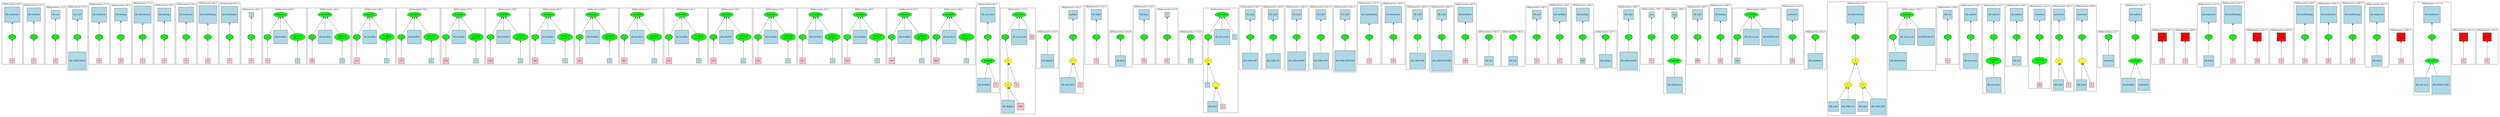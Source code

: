 strict graph "" {
	graph [bb="0,0,15668,775",
		newrank=true
	];
	node [label="\N"];
	{
		graph [rank=same,
			rankdir=LR
		];
		rank2	[height=0.5,
			label="",
			pos="0.5,535.5",
			style=invis,
			width=0.013889];
		265	[fillcolor=green,
			height=0.5,
			label="=",
			pos="71.5,535.5",
			style="filled,bold",
			width=0.75];
		rank2 -- 265	[pos="1.0547,535.5 15.456,535.5 29.857,535.5 44.257,535.5",
			style=invis];
		270	[fillcolor=green,
			height=0.5,
			label="=",
			pos="200.5,535.5",
			style="filled,bold",
			width=0.75];
		265 -- 270	[pos="98.711,535.5 123.63,535.5 148.55,535.5 173.46,535.5",
			style=invis];
		273	[fillcolor=green,
			height=0.5,
			label="=",
			pos="330.5,535.5",
			style="filled,bold",
			width=0.75];
		270 -- 273	[pos="227.67,535.5 252.84,535.5 278.01,535.5 303.19,535.5",
			style=invis];
		276	[fillcolor=green,
			height=0.5,
			label="=",
			pos="465.5,535.5",
			style="filled,bold",
			width=0.75];
		273 -- 276	[pos="357.66,535.5 384.48,535.5 411.3,535.5 438.12,535.5",
			style=invis];
		279	[fillcolor=green,
			height=0.5,
			label="=",
			pos="600.5,535.5",
			style="filled,bold",
			width=0.75];
		276 -- 279	[pos="492.66,535.5 519.48,535.5 546.3,535.5 573.12,535.5",
			style=invis];
		282	[fillcolor=green,
			height=0.5,
			label="=",
			pos="730.5,535.5",
			style="filled,bold",
			width=0.75];
		279 -- 282	[pos="627.67,535.5 652.84,535.5 678.01,535.5 703.19,535.5",
			style=invis];
		285	[fillcolor=green,
			height=0.5,
			label="=",
			pos="860.5,535.5",
			style="filled,bold",
			width=0.75];
		282 -- 285	[pos="757.67,535.5 782.84,535.5 808.01,535.5 833.19,535.5",
			style=invis];
		288	[fillcolor=green,
			height=0.5,
			label="=",
			pos="990.5,535.5",
			style="filled,bold",
			width=0.75];
		285 -- 288	[pos="887.67,535.5 912.84,535.5 938.01,535.5 963.19,535.5",
			style=invis];
		291	[fillcolor=green,
			height=0.5,
			label="=",
			pos="1120.5,535.5",
			style="filled,bold",
			width=0.75];
		288 -- 291	[pos="1017.7,535.5 1042.8,535.5 1068,535.5 1093.2,535.5",
			style=invis];
		294	[fillcolor=green,
			height=0.5,
			label="=",
			pos="1251.5,535.5",
			style="filled,bold",
			width=0.75];
		291 -- 294	[pos="1147.6,535.5 1173.2,535.5 1198.7,535.5 1224.3,535.5",
			style=invis];
		297	[fillcolor=green,
			height=0.5,
			label="=",
			pos="1382.5,535.5",
			style="filled,bold",
			width=0.75];
		294 -- 297	[pos="1278.6,535.5 1304.2,535.5 1329.7,535.5 1355.3,535.5",
			style=invis];
		300	[fillcolor=green,
			height=0.5,
			label="=",
			pos="1512.5,535.5",
			style="filled,bold",
			width=0.75];
		297 -- 300	[pos="1409.7,535.5 1434.8,535.5 1460,535.5 1485.2,535.5",
			style=invis];
		303	[fillcolor=green,
			height=0.5,
			label="=",
			pos="1616.5,535.5",
			style="filled,bold",
			width=0.75];
		300 -- 303	[pos="1539.7,535.5 1556.2,535.5 1572.7,535.5 1589.2,535.5",
			style=invis];
		309	[fillcolor=green,
			height=0.5,
			label="=",
			pos="1910.5,535.5",
			style="filled,bold",
			width=0.75];
		303 -- 309	[pos="1621.7,553.3 1628,571.49 1640.7,598.75 1662.5,611 1701.2,632.77 1823.5,632.4 1862.5,611 1884.7,598.81 1898.1,571.54 1904.9,553.33",
			style=invis];
		315	[fillcolor=green,
			height=0.5,
			label="=",
			pos="2204.5,535.5",
			style="filled,bold",
			width=0.75];
		309 -- 315	[pos="1915.7,553.3 1922,571.49 1934.7,598.75 1956.5,611 1995.2,632.77 2117.5,632.4 2156.5,611 2178.7,598.81 2192.1,571.54 2198.9,553.33",
			style=invis];
		321	[fillcolor=green,
			height=0.5,
			label="=",
			pos="2498.5,535.5",
			style="filled,bold",
			width=0.75];
		315 -- 321	[pos="2209.7,553.3 2216,571.49 2228.7,598.75 2250.5,611 2289.2,632.77 2411.5,632.4 2450.5,611 2472.7,598.81 2486.1,571.54 2492.9,553.33",
			style=invis];
		327	[fillcolor=green,
			height=0.5,
			label="=",
			pos="2792.5,535.5",
			style="filled,bold",
			width=0.75];
		321 -- 327	[pos="2503.7,553.3 2510,571.49 2522.7,598.75 2544.5,611 2583.2,632.77 2705.5,632.4 2744.5,611 2766.7,598.81 2780.1,571.54 2786.9,553.33",
			style=invis];
		333	[fillcolor=green,
			height=0.5,
			label="=",
			pos="3086.5,535.5",
			style="filled,bold",
			width=0.75];
		327 -- 333	[pos="2797.7,553.3 2804,571.49 2816.7,598.75 2838.5,611 2877.2,632.77 2999.5,632.4 3038.5,611 3060.7,598.81 3074.1,571.54 3080.9,553.33",
			style=invis];
		339	[fillcolor=green,
			height=0.5,
			label="=",
			pos="3380.5,535.5",
			style="filled,bold",
			width=0.75];
		333 -- 339	[pos="3091.7,553.3 3098,571.49 3110.7,598.75 3132.5,611 3171.2,632.77 3293.5,632.4 3332.5,611 3354.7,598.81 3368.1,571.54 3374.9,553.33",
			style=invis];
		345	[fillcolor=green,
			height=0.5,
			label="=",
			pos="3674.5,535.5",
			style="filled,bold",
			width=0.75];
		339 -- 345	[pos="3385.7,553.3 3392,571.49 3404.7,598.75 3426.5,611 3465.2,632.77 3587.5,632.4 3626.5,611 3648.7,598.81 3662.1,571.54 3668.9,553.33",
			style=invis];
		351	[fillcolor=green,
			height=0.5,
			label="=",
			pos="3968.5,535.5",
			style="filled,bold",
			width=0.75];
		345 -- 351	[pos="3679.7,553.3 3686,571.49 3698.7,598.75 3720.5,611 3759.2,632.77 3881.5,632.4 3920.5,611 3942.7,598.81 3956.1,571.54 3962.9,553.33",
			style=invis];
		357	[fillcolor=green,
			height=0.5,
			label="=",
			pos="4262.5,535.5",
			style="filled,bold",
			width=0.75];
		351 -- 357	[pos="3973.7,553.3 3980,571.49 3992.7,598.75 4014.5,611 4053.2,632.77 4175.5,632.4 4214.5,611 4236.7,598.81 4250.1,571.54 4256.9,553.33",
			style=invis];
		363	[fillcolor=green,
			height=0.5,
			label="=",
			pos="4556.5,535.5",
			style="filled,bold",
			width=0.75];
		357 -- 363	[pos="4267.7,553.3 4274,571.49 4286.7,598.75 4308.5,611 4347.2,632.77 4469.5,632.4 4508.5,611 4530.7,598.81 4544.1,571.54 4550.9,553.33",
			style=invis];
		369	[fillcolor=green,
			height=0.5,
			label="=",
			pos="4850.5,535.5",
			style="filled,bold",
			width=0.75];
		363 -- 369	[pos="4561.7,553.3 4568,571.49 4580.7,598.75 4602.5,611 4641.2,632.77 4763.5,632.4 4802.5,611 4824.7,598.81 4838.1,571.54 4844.9,553.33",
			style=invis];
		375	[fillcolor=green,
			height=0.5,
			label="=",
			pos="5144.5,535.5",
			style="filled,bold",
			width=0.75];
		369 -- 375	[pos="4855.7,553.3 4862,571.49 4874.7,598.75 4896.5,611 4935.2,632.77 5057.5,632.4 5096.5,611 5118.7,598.81 5132.1,571.54 5138.9,553.33",
			style=invis];
		381	[fillcolor=green,
			height=0.5,
			label="=",
			pos="5438.5,535.5",
			style="filled,bold",
			width=0.75];
		375 -- 381	[pos="5149.7,553.3 5156,571.49 5168.7,598.75 5190.5,611 5229.2,632.77 5351.5,632.4 5390.5,611 5412.7,598.81 5426.1,571.54 5432.9,553.33",
			style=invis];
		387	[fillcolor=green,
			height=0.5,
			label="=",
			pos="5732.5,535.5",
			style="filled,bold",
			width=0.75];
		381 -- 387	[pos="5443.7,553.3 5450,571.49 5462.7,598.75 5484.5,611 5523.2,632.77 5645.5,632.4 5684.5,611 5706.7,598.81 5720.1,571.54 5726.9,553.33",
			style=invis];
		393	[fillcolor=green,
			height=0.5,
			label="=",
			pos="6026.5,535.5",
			style="filled,bold",
			width=0.75];
		387 -- 393	[pos="5737.7,553.3 5744,571.49 5756.7,598.75 5778.5,611 5817.2,632.77 5939.5,632.4 5978.5,611 6000.7,598.81 6014.1,571.54 6020.9,553.33",
			style=invis];
		399	[fillcolor=green,
			height=0.5,
			label="=",
			pos="6363.5,535.5",
			style="filled,bold",
			width=0.75];
		393 -- 399	[pos="6031.7,553.3 6038,571.49 6050.7,598.75 6072.5,611 6111.2,632.77 6230.7,626.08 6272.5,611 6305.1,599.23 6334.3,570.09 6350.4,551.65",
			style=invis];
		433	[fillcolor=green,
			height=0.5,
			label="=",
			pos="6484.5,535.5",
			style="filled,bold",
			width=0.75];
		399 -- 433	[pos="6390.9,535.5 6413.1,535.5 6435.3,535.5 6457.4,535.5",
			style=invis];
		442	[fillcolor=green,
			height=0.5,
			label="++",
			pos="6761.5,535.5",
			style="filled,bold",
			width=0.75];
		433 -- 442	[pos="6489.4,553.29 6495.5,571.46 6507.9,598.71 6529.5,611 6559.4,628.01 6652.6,624.02 6684.5,611 6713.4,599.18 6737.4,570.65 6750.5,552.24",
			style=invis];
		453	[fillcolor=green,
			height=0.5,
			label="=",
			pos="6924.5,535.5",
			style="filled,bold",
			width=0.75];
		442 -- 453	[pos="6788.6,535.5 6824.8,535.5 6861.1,535.5 6897.4,535.5",
			style=invis];
		464	[fillcolor=green,
			height=0.5,
			label="=",
			pos="7072.5,535.5",
			style="filled,bold",
			width=0.75];
		453 -- 464	[pos="6951.7,535.5 6982.8,535.5 7014,535.5 7045.1,535.5",
			style=invis];
		470	[fillcolor=green,
			height=0.5,
			label="++",
			pos="7216.5,535.5",
			style="filled,bold",
			width=0.75];
		464 -- 470	[pos="7099.5,535.5 7129.4,535.5 7159.2,535.5 7189.1,535.5",
			style=invis];
		482	[fillcolor=green,
			height=0.5,
			label="=",
			pos="7356.5,535.5",
			style="filled,bold",
			width=0.75];
		470 -- 482	[pos="7243.6,535.5 7272.1,535.5 7300.6,535.5 7329.1,535.5",
			style=invis];
		487	[fillcolor=green,
			height=0.5,
			label="=",
			pos="7493.5,535.5",
			style="filled,bold",
			width=0.75];
		482 -- 487	[pos="7383.5,535.5 7411.2,535.5 7438.8,535.5 7466.4,535.5",
			style=invis];
		493	[fillcolor=green,
			height=0.5,
			label="++",
			pos="7634.5,535.5",
			style="filled,bold",
			width=0.75];
		487 -- 493	[pos="7520.8,535.5 7549.6,535.5 7578.5,535.5 7607.4,535.5",
			style=invis];
		495	[fillcolor=green,
			height=0.5,
			label="=",
			pos="7745.5,535.5",
			style="filled,bold",
			width=0.75];
		493 -- 495	[pos="7661.8,535.5 7680.7,535.5 7699.5,535.5 7718.4,535.5",
			style=invis];
		517	[fillcolor=green,
			height=0.5,
			label="=",
			pos="8022.5,535.5",
			style="filled,bold",
			width=0.75];
		495 -- 517	[pos="7750.4,553.29 7756.5,571.46 7768.9,598.71 7790.5,611 7820.4,628.01 7913.6,624.02 7945.5,611 7974.4,599.18 7998.4,570.65 8011.5,552.24",
			style=invis];
		534	[fillcolor=green,
			height=0.5,
			label="=",
			pos="8159.5,535.5",
			style="filled,bold",
			width=0.75];
		517 -- 534	[pos="8049.5,535.5 8077.2,535.5 8104.8,535.5 8132.4,535.5",
			style=invis];
		551	[fillcolor=green,
			height=0.5,
			label="=",
			pos="8300.5,535.5",
			style="filled,bold",
			width=0.75];
		534 -- 551	[pos="8186.8,535.5 8215.6,535.5 8244.5,535.5 8273.4,535.5",
			style=invis];
		567	[fillcolor=green,
			height=0.5,
			label="=",
			pos="8444.5,535.5",
			style="filled,bold",
			width=0.75];
		551 -- 567	[pos="8327.5,535.5 8357.4,535.5 8387.2,535.5 8417.1,535.5",
			style=invis];
		570	[fillcolor=green,
			height=0.5,
			label="=",
			pos="8596.5,535.5",
			style="filled,bold",
			width=0.75];
		567 -- 570	[pos="8471.5,535.5 8504.1,535.5 8536.6,535.5 8569.2,535.5",
			style=invis];
		573	[fillcolor=green,
			height=0.5,
			label="=",
			pos="8748.5,535.5",
			style="filled,bold",
			width=0.75];
		570 -- 573	[pos="8623.5,535.5 8656.1,535.5 8688.6,535.5 8721.2,535.5",
			style=invis];
		576	[fillcolor=green,
			height=0.5,
			label="=",
			pos="8892.5,535.5",
			style="filled,bold",
			width=0.75];
		573 -- 576	[pos="8775.5,535.5 8805.4,535.5 8835.2,535.5 8865.1,535.5",
			style=invis];
		589	[fillcolor=green,
			height=0.5,
			label="=",
			pos="9036.5,535.5",
			style="filled,bold",
			width=0.75];
		576 -- 589	[pos="8919.5,535.5 8949.4,535.5 8979.2,535.5 9009.1,535.5",
			style=invis];
		602	[fillcolor=green,
			height=0.5,
			label="=",
			pos="9188.5,535.5",
			style="filled,bold",
			width=0.75];
		589 -- 602	[pos="9063.5,535.5 9096.1,535.5 9128.6,535.5 9161.2,535.5",
			style=invis];
		609	[fillcolor=green,
			height=0.5,
			label="=",
			pos="9336.5,535.5",
			style="filled,bold",
			width=0.75];
		602 -- 609	[pos="9215.7,535.5 9246.8,535.5 9278,535.5 9309.1,535.5",
			style=invis];
		643	[fillcolor=green,
			height=0.5,
			label="++",
			pos="9477.5,535.5",
			style="filled,bold",
			width=0.75];
		609 -- 643	[pos="9363.8,535.5 9392.6,535.5 9421.5,535.5 9450.4,535.5",
			style=invis];
		645	[fillcolor=green,
			height=0.5,
			label="--",
			pos="9621.5,535.5",
			style="filled,bold",
			width=0.75];
		643 -- 645	[pos="9504.5,535.5 9534.4,535.5 9564.2,535.5 9594.1,535.5",
			style=invis];
		650	[fillcolor=green,
			height=0.5,
			label="=",
			pos="9761.5,535.5",
			style="filled,bold",
			width=0.75];
		645 -- 650	[pos="9648.6,535.5 9677.1,535.5 9705.6,535.5 9734.1,535.5",
			style=invis];
		653	[fillcolor=green,
			height=0.5,
			label="=",
			pos="9898.5,535.5",
			style="filled,bold",
			width=0.75];
		650 -- 653	[pos="9788.5,535.5 9816.2,535.5 9843.8,535.5 9871.4,535.5",
			style=invis];
		656	[fillcolor=green,
			height=0.5,
			label="=",
			pos="10036,535.5",
			style="filled,bold",
			width=0.75];
		653 -- 656	[pos="9925.5,535.5 9953.2,535.5 9980.8,535.5 10008,535.5",
			style=invis];
		664	[fillcolor=green,
			height=0.5,
			label="--",
			pos="10172,535.5",
			style="filled,bold",
			width=0.75];
		656 -- 664	[pos="10063,535.5 10090,535.5 10118,535.5 10145,535.5",
			style=invis];
		674	[fillcolor=green,
			height=0.5,
			label="=",
			pos="10312,535.5",
			style="filled,bold",
			width=0.75];
		664 -- 674	[pos="10200,535.5 10228,535.5 10256,535.5 10284,535.5",
			style=invis];
		683	[fillcolor=green,
			height=0.5,
			label="=",
			pos="10450,535.5",
			style="filled,bold",
			width=0.75];
		674 -- 683	[pos="10339,535.5 10367,535.5 10394,535.5 10422,535.5",
			style=invis];
		694	[fillcolor=green,
			height=0.5,
			label="=",
			pos="10586,535.5",
			style="filled,bold",
			width=0.75];
		683 -- 694	[pos="10477,535.5 10504,535.5 10532,535.5 10559,535.5",
			style=invis];
		706	[fillcolor=green,
			height=0.5,
			label="=",
			pos="10724,535.5",
			style="filled,bold",
			width=0.75];
		694 -- 706	[pos="10614,535.5 10641,535.5 10669,535.5 10696,535.5",
			style=invis];
		709	[fillcolor=green,
			height=0.5,
			label="=",
			pos="10860,535.5",
			style="filled,bold",
			width=0.75];
		706 -- 709	[pos="10751,535.5 10778,535.5 10806,535.5 10833,535.5",
			style=invis];
		712	[fillcolor=green,
			height=0.5,
			label="=",
			pos="10968,535.5",
			style="filled,bold",
			width=0.75];
		709 -- 712	[pos="10888,535.5 10905,535.5 10923,535.5 10941,535.5",
			style=invis];
		723	[fillcolor=green,
			height=0.5,
			label="=",
			pos="11326,535.5",
			style="filled,bold",
			width=0.75];
		712 -- 723	[pos="10973,553.29 10980,571.46 10992,598.71 11014,611 11059,636.8 11200,630.75 11248,611 11277,599.18 11301,570.65 11315,552.24",
			style=invis];
		727	[fillcolor=green,
			height=0.5,
			label="--",
			pos="11462,535.5",
			style="filled,bold",
			width=0.75];
		723 -- 727	[pos="11353,535.5 11380,535.5 11408,535.5 11435,535.5",
			style=invis];
		729	[fillcolor=green,
			height=0.5,
			label="=",
			pos="11720,535.5",
			style="filled,bold",
			width=0.75];
		727 -- 729	[pos="11490,535.5 11558,535.5 11626,535.5 11693,535.5",
			style=invis];
		738	[fillcolor=green,
			height=0.5,
			label="=",
			pos="11974,535.5",
			style="filled,bold",
			width=0.75];
		729 -- 738	[pos="11748,535.5 11814,535.5 11880,535.5 11946,535.5",
			style=invis];
		747	[fillcolor=green,
			height=0.5,
			label="=",
			pos="12328,535.5",
			style="filled,bold",
			width=0.75];
		738 -- 747	[pos="11978,553.29 11985,571.46 11997,598.71 12018,611 12064,636.58 12204,630.58 12252,611 12280,599.18 12304,570.65 12318,552.24",
			style=invis];
		754	[fillcolor=green,
			height=0.5,
			label="=",
			pos="12466,535.5",
			style="filled,bold",
			width=0.75];
		747 -- 754	[pos="12356,535.5 12383,535.5 12411,535.5 12438,535.5",
			style=invis];
		757	[fillcolor=green,
			height=0.5,
			label="=",
			pos="12602,535.5",
			style="filled,bold",
			width=0.75];
		754 -- 757	[pos="12493,535.5 12520,535.5 12548,535.5 12575,535.5",
			style=invis];
		762	[fillcolor=green,
			height=0.5,
			label="=",
			pos="12740,535.5",
			style="filled,bold",
			width=0.75];
		757 -- 762	[pos="12630,535.5 12657,535.5 12685,535.5 12712,535.5",
			style=invis];
		765	[fillcolor=green,
			height=0.5,
			label="=",
			pos="12876,535.5",
			style="filled,bold",
			width=0.75];
		762 -- 765	[pos="12767,535.5 12794,535.5 12822,535.5 12849,535.5",
			style=invis];
		773	[fillcolor=green,
			height=0.5,
			label="=",
			pos="13018,535.5",
			style="filled,bold",
			width=0.75];
		765 -- 773	[pos="12904,535.5 12933,535.5 12962,535.5 12990,535.5",
			style=invis];
		782	[fillcolor=green,
			height=0.5,
			label="=",
			pos="13162,535.5",
			style="filled,bold",
			width=0.75];
		773 -- 782	[pos="13044,535.5 13074,535.5 13104,535.5 13134,535.5",
			style=invis];
		787	[fillcolor=green,
			height=0.5,
			label="--",
			pos="13302,535.5",
			style="filled,bold",
			width=0.75];
		782 -- 787	[pos="13189,535.5 13217,535.5 13246,535.5 13274,535.5",
			style=invis];
		797	[fillcolor=green,
			height=0.5,
			label="=",
			pos="13470,535.5",
			style="filled,bold",
			width=0.75];
		787 -- 797	[pos="13329,535.5 13367,535.5 13404,535.5 13442,535.5",
			style=invis];
		824	[fillcolor=red,
			height=0.65278,
			label="\<ret\>",
			pos="13636,535.5",
			shape=square,
			style="filled,bold",
			width=0.65278];
		797 -- 824	[pos="13497,535.5 13535,535.5 13574,535.5 13613,535.5",
			style=invis];
		842	[fillcolor=red,
			height=0.65278,
			label="\<ret\>",
			pos="13774,535.5",
			shape=square,
			style="filled,bold",
			width=0.65278];
		824 -- 842	[pos="13660,535.5 13690,535.5 13720,535.5 13750,535.5",
			style=invis];
		856	[fillcolor=green,
			height=0.5,
			label="=",
			pos="13914,535.5",
			style="filled,bold",
			width=0.75];
		842 -- 856	[pos="13797,535.5 13827,535.5 13857,535.5 13887,535.5",
			style=invis];
		859	[fillcolor=green,
			height=0.5,
			label="=",
			pos="14058,535.5",
			style="filled,bold",
			width=0.75];
		856 -- 859	[pos="13942,535.5 13971,535.5 14001,535.5 14031,535.5",
			style=invis];
		862	[fillcolor=red,
			height=0.65278,
			label="\<ret\>",
			pos="14202,535.5",
			shape=square,
			style="filled,bold",
			width=0.65278];
		859 -- 862	[pos="14086,535.5 14117,535.5 14148,535.5 14179,535.5",
			style=invis];
		869	[fillcolor=red,
			height=0.65278,
			label="\<ret\>",
			pos="14346,535.5",
			shape=square,
			style="filled,bold",
			width=0.65278];
		862 -- 869	[pos="14226,535.5 14258,535.5 14291,535.5 14323,535.5",
			style=invis];
		871	[fillcolor=green,
			height=0.5,
			label="=",
			pos="14486,535.5",
			style="filled,bold",
			width=0.75];
		869 -- 871	[pos="14370,535.5 14400,535.5 14429,535.5 14459,535.5",
			style=invis];
		891	[fillcolor=green,
			height=0.5,
			label="=",
			pos="14628,535.5",
			style="filled,bold",
			width=0.75];
		871 -- 891	[pos="14514,535.5 14543,535.5 14572,535.5 14600,535.5",
			style=invis];
		894	[fillcolor=green,
			height=0.5,
			label="=",
			pos="14772,535.5",
			style="filled,bold",
			width=0.75];
		891 -- 894	[pos="14654,535.5 14684,535.5 14714,535.5 14744,535.5",
			style=invis];
		897	[fillcolor=green,
			height=0.5,
			label="=",
			pos="14916,535.5",
			style="filled,bold",
			width=0.75];
		894 -- 897	[pos="14798,535.5 14828,535.5 14858,535.5 14888,535.5",
			style=invis];
		900	[fillcolor=red,
			height=0.65278,
			label="\<ret\>",
			pos="15060,535.5",
			shape=square,
			style="filled,bold",
			width=0.65278];
		897 -- 900	[pos="14942,535.5 14974,535.5 15005,535.5 15036,535.5",
			style=invis];
		902	[fillcolor=green,
			height=0.5,
			label="=",
			pos="15252,535.5",
			style="filled,bold",
			width=0.75];
		900 -- 902	[pos="15083,535.5 15131,535.5 15178,535.5 15225,535.5",
			style=invis];
		912	[fillcolor=red,
			height=0.65278,
			label="\<ret\>",
			pos="15454,535.5",
			shape=square,
			style="filled,bold",
			width=0.65278];
		902 -- 912	[pos="15280,535.5 15330,535.5 15380,535.5 15430,535.5",
			style=invis];
		914	[fillcolor=red,
			height=0.65278,
			label="\<ret\>",
			pos="15594,535.5",
			shape=square,
			style="filled,bold",
			width=0.65278];
		912 -- 914	[pos="15477,535.5 15508,535.5 15539,535.5 15570,535.5",
			style=invis];
		end	[height=0.5,
			label="",
			pos="15668,535.5",
			style=invis,
			width=0.013889];
		914 -- end	[pos="15617,535.5 15634,535.5 15650,535.5 15667,535.5",
			style=invis];
	}
	subgraph cluster276 {
		graph [bb="399.5,309,531.5,745",
			label="liftlibcontrol.c:74:3",
			lheight=0.21,
			lp="465.5,733.5",
			lwidth=1.47
		];
		276;
		278	[fillcolor=lightblue,
			height=1.5972,
			label=lift_CMD_NONE,
			pos="465.5,374.5",
			shape=square,
			style=filled,
			width=1.5972];
		276 -- 278	[dir=back,
			pos="s,465.5,517.48 465.5,507.27 465.5,486.69 465.5,457.72 465.5,432.18"];
		277	[fillcolor=lightblue,
			height=0.875,
			label=lift_cmd,
			pos="465.5,682.5",
			shape=square,
			style=filled,
			width=0.875];
		277 -- 276	[dir=back,
			pos="s,465.5,650.75 465.5,640.58 465.5,611.84 465.5,574.87 465.5,553.61"];
	}
	subgraph cluster273 {
		graph [bb="269.5,348.5,391.5,741.5",
			label="liftlibcontrol.c:73:3",
			lheight=0.21,
			lp="330.5,730",
			lwidth=1.47
		];
		273;
		275	[fillcolor=pink,
			height=0.5,
			label=0,
			pos="330.5,374.5",
			shape=square,
			style=filled,
			width=0.5];
		273 -- 275	[dir=back,
			pos="s,330.5,517.48 330.5,507.26 330.5,474.49 330.5,420.46 330.5,392.88"];
		274	[fillcolor=lightblue,
			height=0.77778,
			label=lift_cnt,
			pos="330.5,682.5",
			shape=square,
			style=filled,
			width=0.77778];
		274 -- 273	[dir=back,
			pos="s,330.5,654.23 330.5,643.99 330.5,614.84 330.5,575.77 330.5,553.66"];
	}
	subgraph cluster270 {
		graph [bb="139.5,348.5,261.5,755.5",
			label="liftlibcontrol.c:72:3",
			lheight=0.21,
			lp="200.5,744",
			lwidth=1.47
		];
		270;
		272	[fillcolor=pink,
			height=0.5,
			label=0,
			pos="200.5,374.5",
			shape=square,
			style=filled,
			width=0.5];
		270 -- 272	[dir=back,
			pos="s,200.5,517.48 200.5,507.26 200.5,474.49 200.5,420.46 200.5,392.88"];
		271	[fillcolor=lightblue,
			height=1.1667,
			label=lift_cntValid,
			pos="200.5,682.5",
			shape=square,
			style=filled,
			width=1.1667];
		271 -- 270	[dir=back,
			pos="s,200.5,640.34 200.5,630.33 200.5,603.58 200.5,572.59 200.5,553.77"];
	}
	subgraph cluster265 {
		graph [bb="9.5,348.5,131.5,760.5",
			label="liftlibcontrol.c:69:3",
			lheight=0.21,
			lp="70.5,749",
			lwidth=1.47
		];
		265;
		267	[fillcolor=pink,
			height=0.5,
			label=0,
			pos="71.5,374.5",
			shape=square,
			style=filled,
			width=0.5];
		265 -- 267	[dir=back,
			pos="s,71.5,517.48 71.5,507.26 71.5,474.49 71.5,420.46 71.5,392.88"];
		266	[fillcolor=lightblue,
			height=1.3056,
			label=lift_checksum,
			pos="71.5,682.5",
			shape=square,
			style=filled,
			width=1.3056];
		266 -- 265	[dir=back,
			pos="s,71.5,635.22 71.5,625.22 71.5,599.64 71.5,571.22 71.5,553.6"];
	}
	subgraph cluster279 {
		graph [bb="539.5,348.5,661.5,759.5",
			label="liftlibcontrol.c:75:3",
			lheight=0.21,
			lp="600.5,748",
			lwidth=1.47
		];
		279;
		281	[fillcolor=pink,
			height=0.5,
			label=0,
			pos="600.5,374.5",
			shape=square,
			style=filled,
			width=0.5];
		279 -- 281	[dir=back,
			pos="s,600.5,517.48 600.5,507.26 600.5,474.49 600.5,420.46 600.5,392.88"];
		280	[fillcolor=lightblue,
			height=1.2778,
			label=lift_timMotor,
			pos="600.5,682.5",
			shape=square,
			style=filled,
			width=1.2778];
		280 -- 279	[dir=back,
			pos="s,600.5,636.42 600.5,626.31 600.5,600.42 600.5,571.4 600.5,553.54"];
	}
	subgraph cluster282 {
		graph [bb="669.5,348.5,791.5,753.5",
			label="liftlibcontrol.c:76:3",
			lheight=0.21,
			lp="730.5,742",
			lwidth=1.47
		];
		282;
		284	[fillcolor=pink,
			height=0.5,
			label=0,
			pos="730.5,374.5",
			shape=square,
			style=filled,
			width=0.5];
		282 -- 284	[dir=back,
			pos="s,730.5,517.48 730.5,507.26 730.5,474.49 730.5,420.46 730.5,392.88"];
		283	[fillcolor=lightblue,
			height=1.1111,
			label=lift_timImp,
			pos="730.5,682.5",
			shape=square,
			style=filled,
			width=1.1111];
		283 -- 282	[dir=back,
			pos="s,730.5,642.26 730.5,632.15 730.5,605.05 730.5,573.12 730.5,553.87"];
	}
	subgraph cluster285 {
		graph [bb="799.5,348.5,921.5,765.5",
			label="liftlibcontrol.c:77:3",
			lheight=0.21,
			lp="860.5,754",
			lwidth=1.47
		];
		285;
		287	[fillcolor=pink,
			height=0.5,
			label=1,
			pos="860.5,374.5",
			shape=square,
			style=filled,
			width=0.5];
		285 -- 287	[dir=back,
			pos="s,860.5,517.48 860.5,507.26 860.5,474.49 860.5,420.46 860.5,392.88"];
		286	[fillcolor=lightblue,
			height=1.4444,
			label=lift_directionUp,
			pos="860.5,682.5",
			shape=square,
			style=filled,
			width=1.4444];
		286 -- 285	[dir=back,
			pos="s,860.5,630.38 860.5,620.18 860.5,596.07 860.5,570.27 860.5,553.8"];
	}
	subgraph cluster288 {
		graph [bb="929.5,348.5,1051.5,753.5",
			label="liftlibcontrol.c:78:3",
			lheight=0.21,
			lp="990.5,742",
			lwidth=1.47
		];
		288;
		290	[fillcolor=pink,
			height=0.5,
			label=0,
			pos="990.5,374.5",
			shape=square,
			style=filled,
			width=0.5];
		288 -- 290	[dir=back,
			pos="s,990.5,517.48 990.5,507.26 990.5,474.49 990.5,420.46 990.5,392.88"];
		289	[fillcolor=lightblue,
			height=1.1111,
			label=lift_lastImp,
			pos="990.5,682.5",
			shape=square,
			style=filled,
			width=1.1111];
		289 -- 288	[dir=back,
			pos="s,990.5,642.26 990.5,632.15 990.5,605.05 990.5,573.12 990.5,553.87"];
	}
	subgraph cluster291 {
		graph [bb="1059.5,348.5,1181.5,760",
			label="liftlibcontrol.c:79:3",
			lheight=0.21,
			lp="1120.5,748.5",
			lwidth=1.47
		];
		291;
		293	[fillcolor=pink,
			height=0.5,
			label=0,
			pos="1120.5,374.5",
			shape=square,
			style=filled,
			width=0.5];
		291 -- 293	[dir=back,
			pos="s,1120.5,517.48 1120.5,507.26 1120.5,474.49 1120.5,420.46 1120.5,392.88"];
		292	[fillcolor=lightblue,
			height=1.2917,
			label=lift_loadLevel,
			pos="1120.5,682.5",
			shape=square,
			style=filled,
			width=1.2917];
		292 -- 291	[dir=back,
			pos="s,1120.5,635.62 1120.5,625.6 1120.5,599.97 1120.5,571.42 1120.5,553.7"];
	}
	subgraph cluster294 {
		graph [bb="1189.5,348.5,1313.5,767",
			label="liftlibcontrol.c:80:3",
			lheight=0.21,
			lp="1251.5,755.5",
			lwidth=1.47
		];
		294;
		296	[fillcolor=pink,
			height=0.5,
			label=0,
			pos="1251.5,374.5",
			shape=square,
			style=filled,
			width=0.5];
		294 -- 296	[dir=back,
			pos="s,1251.5,517.48 1251.5,507.26 1251.5,474.49 1251.5,420.46 1251.5,392.88"];
		295	[fillcolor=lightblue,
			height=1.4861,
			label=lift_loadPending,
			pos="1251.5,682.5",
			shape=square,
			style=filled,
			width=1.4861];
		295 -- 294	[dir=back,
			pos="s,1251.5,628.74 1251.5,618.7 1251.5,594.98 1251.5,569.86 1251.5,553.72"];
	}
	subgraph cluster297 {
		graph [bb="1321.5,348.5,1443.5,763",
			label="liftlibcontrol.c:81:3",
			lheight=0.21,
			lp="1382.5,751.5",
			lwidth=1.47
		];
		297;
		299	[fillcolor=pink,
			height=0.5,
			label=0,
			pos="1382.5,374.5",
			shape=square,
			style=filled,
			width=0.5];
		297 -- 299	[dir=back,
			pos="s,1382.5,517.48 1382.5,507.26 1382.5,474.49 1382.5,420.46 1382.5,392.88"];
		298	[fillcolor=lightblue,
			height=1.375,
			label=lift_loadSensor,
			pos="1382.5,682.5",
			shape=square,
			style=filled,
			width=1.375];
		298 -- 297	[dir=back,
			pos="s,1382.5,632.81 1382.5,622.7 1382.5,597.85 1382.5,570.76 1382.5,553.71"];
	}
	subgraph cluster300 {
		graph [bb="1451.5,348.5,1573.5,731.5",
			label="liftlibcontrol.c:82:3",
			lheight=0.21,
			lp="1512.5,720",
			lwidth=1.47
		];
		300;
		302	[fillcolor=pink,
			height=0.5,
			label=0,
			pos="1512.5,374.5",
			shape=square,
			style=filled,
			width=0.5];
		300 -- 302	[dir=back,
			pos="s,1512.5,517.48 1512.5,507.26 1512.5,474.49 1512.5,420.46 1512.5,392.88"];
		301	[fillcolor=lightblue,
			height=0.5,
			label=i,
			pos="1512.5,682.5",
			shape=square,
			style=filled,
			width=0.5];
		301 -- 300	[dir=back,
			pos="s,1512.5,664.3 1512.5,654.24 1512.5,624.72 1512.5,578.52 1512.5,553.68"];
	}
	subgraph cluster303 {
		graph [bb="1581.5,348.5,1867.5,731.5",
			label="liftlibcontrol.c:83:3",
			lheight=0.21,
			lp="1724.5,720",
			lwidth=1.47
		];
		303;
		308	[fillcolor=pink,
			height=0.5,
			label=0,
			pos="1616.5,374.5",
			shape=square,
			style=filled,
			width=0.5];
		303 -- 308	[dir=back,
			pos="s,1616.5,517.48 1616.5,507.26 1616.5,474.49 1616.5,420.46 1616.5,392.88"];
		304	[fillcolor=green,
			height=0.5,
			label=ArrayRef,
			pos="1704.5,682.5",
			style=filled,
			width=1.2277];
		304 -- 303	[dir=back,
			pos="s,1694.4,664.87 1689.2,656.26 1671.1,626.4 1641.4,577.59 1626.2,552.5"];
		305	[fillcolor=lightblue,
			height=1.1806,
			label=lift_levelPos,
			pos="1704.5,535.5",
			shape=square,
			style=filled,
			width=1.1806];
		304 -- 305	[dir=back,
			pos="s,1704.5,664.3 1704.5,654.26 1704.5,632.85 1704.5,602.65 1704.5,578.2"];
		306	[fillcolor=green,
			height=0.74639,
			label="UnaryOp
op: p++",
			pos="1812.5,535.5",
			style=filled,
			width=1.316];
		304 -- 306	[dir=back,
			pos="s,1716.7,665.15 1722.7,657.02 1742.8,630.11 1774.8,587.18 1794.6,560.48"];
		307	[fillcolor=lightblue,
			height=0.5,
			label=i,
			pos="1812.5,374.5",
			shape=square,
			style=filled,
			width=0.5];
		306 -- 307	[dir=back,
			pos="s,1812.5,508.6 1812.5,498.41 1812.5,465.3 1812.5,417.71 1812.5,392.57"];
	}
	subgraph cluster309 {
		graph [bb="1875.5,348.5,2161.5,731.5",
			label="liftlibcontrol.c:84:3",
			lheight=0.21,
			lp="2018.5,720",
			lwidth=1.47
		];
		309;
		314	[fillcolor=pink,
			height=0.5,
			label=58,
			pos="1910.5,374.5",
			shape=square,
			style=filled,
			width=0.5];
		309 -- 314	[dir=back,
			pos="s,1910.5,517.48 1910.5,507.26 1910.5,474.49 1910.5,420.46 1910.5,392.88"];
		310	[fillcolor=green,
			height=0.5,
			label=ArrayRef,
			pos="1998.5,682.5",
			style=filled,
			width=1.2277];
		310 -- 309	[dir=back,
			pos="s,1988.4,664.87 1983.2,656.26 1965.1,626.4 1935.4,577.59 1920.2,552.5"];
		311	[fillcolor=lightblue,
			height=1.1806,
			label=lift_levelPos,
			pos="1998.5,535.5",
			shape=square,
			style=filled,
			width=1.1806];
		310 -- 311	[dir=back,
			pos="s,1998.5,664.3 1998.5,654.26 1998.5,632.85 1998.5,602.65 1998.5,578.2"];
		312	[fillcolor=green,
			height=0.74639,
			label="UnaryOp
op: p++",
			pos="2106.5,535.5",
			style=filled,
			width=1.316];
		310 -- 312	[dir=back,
			pos="s,2010.7,665.15 2016.7,657.02 2036.8,630.11 2068.8,587.18 2088.6,560.48"];
		313	[fillcolor=lightblue,
			height=0.5,
			label=i,
			pos="2106.5,374.5",
			shape=square,
			style=filled,
			width=0.5];
		312 -- 313	[dir=back,
			pos="s,2106.5,508.6 2106.5,498.41 2106.5,465.3 2106.5,417.71 2106.5,392.57"];
	}
	subgraph cluster315 {
		graph [bb="2169.5,348,2455.5,731.5",
			label="liftlibcontrol.c:85:3",
			lheight=0.21,
			lp="2312.5,720",
			lwidth=1.47
		];
		315;
		320	[fillcolor=pink,
			height=0.51389,
			label=115,
			pos="2204.5,374.5",
			shape=square,
			style=filled,
			width=0.51389];
		315 -- 320	[dir=back,
			pos="s,2204.5,517.48 2204.5,507.31 2204.5,474.74 2204.5,421.11 2204.5,393.36"];
		316	[fillcolor=green,
			height=0.5,
			label=ArrayRef,
			pos="2292.5,682.5",
			style=filled,
			width=1.2277];
		316 -- 315	[dir=back,
			pos="s,2282.4,664.87 2277.2,656.26 2259.1,626.4 2229.4,577.59 2214.2,552.5"];
		317	[fillcolor=lightblue,
			height=1.1806,
			label=lift_levelPos,
			pos="2292.5,535.5",
			shape=square,
			style=filled,
			width=1.1806];
		316 -- 317	[dir=back,
			pos="s,2292.5,664.3 2292.5,654.26 2292.5,632.85 2292.5,602.65 2292.5,578.2"];
		318	[fillcolor=green,
			height=0.74639,
			label="UnaryOp
op: p++",
			pos="2400.5,535.5",
			style=filled,
			width=1.316];
		316 -- 318	[dir=back,
			pos="s,2304.7,665.15 2310.7,657.02 2330.8,630.11 2362.8,587.18 2382.6,560.48"];
		319	[fillcolor=lightblue,
			height=0.5,
			label=i,
			pos="2400.5,374.5",
			shape=square,
			style=filled,
			width=0.5];
		318 -- 319	[dir=back,
			pos="s,2400.5,508.6 2400.5,498.41 2400.5,465.3 2400.5,417.71 2400.5,392.57"];
	}
	subgraph cluster369 {
		graph [bb="4815.5,348,5101.5,731.5",
			label="liftlibcontrol.c:94:3",
			lheight=0.21,
			lp="4958.5,720",
			lwidth=1.47
		];
		369;
		374	[fillcolor=pink,
			height=0.51389,
			label=634,
			pos="4850.5,374.5",
			shape=square,
			style=filled,
			width=0.51389];
		369 -- 374	[dir=back,
			pos="s,4850.5,517.48 4850.5,507.31 4850.5,474.74 4850.5,421.11 4850.5,393.36"];
		370	[fillcolor=green,
			height=0.5,
			label=ArrayRef,
			pos="4938.5,682.5",
			style=filled,
			width=1.2277];
		370 -- 369	[dir=back,
			pos="s,4928.4,664.87 4923.2,656.26 4905.1,626.4 4875.4,577.59 4860.2,552.5"];
		371	[fillcolor=lightblue,
			height=1.1806,
			label=lift_levelPos,
			pos="4938.5,535.5",
			shape=square,
			style=filled,
			width=1.1806];
		370 -- 371	[dir=back,
			pos="s,4938.5,664.3 4938.5,654.26 4938.5,632.85 4938.5,602.65 4938.5,578.2"];
		372	[fillcolor=green,
			height=0.74639,
			label="UnaryOp
op: p++",
			pos="5046.5,535.5",
			style=filled,
			width=1.316];
		370 -- 372	[dir=back,
			pos="s,4950.7,665.15 4956.7,657.02 4976.8,630.11 5008.8,587.18 5028.6,560.48"];
		373	[fillcolor=lightblue,
			height=0.5,
			label=i,
			pos="5046.5,374.5",
			shape=square,
			style=filled,
			width=0.5];
		372 -- 373	[dir=back,
			pos="s,5046.5,508.6 5046.5,498.41 5046.5,465.3 5046.5,417.71 5046.5,392.57"];
	}
	subgraph cluster375 {
		graph [bb="5109.5,348,5395.5,731.5",
			label="liftlibcontrol.c:95:3",
			lheight=0.21,
			lp="5252.5,720",
			lwidth=1.47
		];
		375;
		380	[fillcolor=pink,
			height=0.51389,
			label=691,
			pos="5144.5,374.5",
			shape=square,
			style=filled,
			width=0.51389];
		375 -- 380	[dir=back,
			pos="s,5144.5,517.48 5144.5,507.31 5144.5,474.74 5144.5,421.11 5144.5,393.36"];
		376	[fillcolor=green,
			height=0.5,
			label=ArrayRef,
			pos="5232.5,682.5",
			style=filled,
			width=1.2277];
		376 -- 375	[dir=back,
			pos="s,5222.4,664.87 5217.2,656.26 5199.1,626.4 5169.4,577.59 5154.2,552.5"];
		377	[fillcolor=lightblue,
			height=1.1806,
			label=lift_levelPos,
			pos="5232.5,535.5",
			shape=square,
			style=filled,
			width=1.1806];
		376 -- 377	[dir=back,
			pos="s,5232.5,664.3 5232.5,654.26 5232.5,632.85 5232.5,602.65 5232.5,578.2"];
		378	[fillcolor=green,
			height=0.74639,
			label="UnaryOp
op: p++",
			pos="5340.5,535.5",
			style=filled,
			width=1.316];
		376 -- 378	[dir=back,
			pos="s,5244.7,665.15 5250.7,657.02 5270.8,630.11 5302.8,587.18 5322.6,560.48"];
		379	[fillcolor=lightblue,
			height=0.5,
			label=i,
			pos="5340.5,374.5",
			shape=square,
			style=filled,
			width=0.5];
		378 -- 379	[dir=back,
			pos="s,5340.5,508.6 5340.5,498.41 5340.5,465.3 5340.5,417.71 5340.5,392.57"];
	}
	subgraph cluster381 {
		graph [bb="5403.5,348,5689.5,731.5",
			label="liftlibcontrol.c:96:3",
			lheight=0.21,
			lp="5546.5,720",
			lwidth=1.47
		];
		381;
		386	[fillcolor=pink,
			height=0.51389,
			label=749,
			pos="5438.5,374.5",
			shape=square,
			style=filled,
			width=0.51389];
		381 -- 386	[dir=back,
			pos="s,5438.5,517.48 5438.5,507.31 5438.5,474.74 5438.5,421.11 5438.5,393.36"];
		382	[fillcolor=green,
			height=0.5,
			label=ArrayRef,
			pos="5526.5,682.5",
			style=filled,
			width=1.2277];
		382 -- 381	[dir=back,
			pos="s,5516.4,664.87 5511.2,656.26 5493.1,626.4 5463.4,577.59 5448.2,552.5"];
		383	[fillcolor=lightblue,
			height=1.1806,
			label=lift_levelPos,
			pos="5526.5,535.5",
			shape=square,
			style=filled,
			width=1.1806];
		382 -- 383	[dir=back,
			pos="s,5526.5,664.3 5526.5,654.26 5526.5,632.85 5526.5,602.65 5526.5,578.2"];
		384	[fillcolor=green,
			height=0.74639,
			label="UnaryOp
op: p++",
			pos="5634.5,535.5",
			style=filled,
			width=1.316];
		382 -- 384	[dir=back,
			pos="s,5538.7,665.15 5544.7,657.02 5564.8,630.11 5596.8,587.18 5616.6,560.48"];
		385	[fillcolor=lightblue,
			height=0.5,
			label=i,
			pos="5634.5,374.5",
			shape=square,
			style=filled,
			width=0.5];
		384 -- 385	[dir=back,
			pos="s,5634.5,508.6 5634.5,498.41 5634.5,465.3 5634.5,417.71 5634.5,392.57"];
	}
	subgraph cluster387 {
		graph [bb="5697.5,348,5983.5,731.5",
			label="liftlibcontrol.c:97:3",
			lheight=0.21,
			lp="5840.5,720",
			lwidth=1.47
		];
		387;
		392	[fillcolor=pink,
			height=0.51389,
			label=806,
			pos="5732.5,374.5",
			shape=square,
			style=filled,
			width=0.51389];
		387 -- 392	[dir=back,
			pos="s,5732.5,517.48 5732.5,507.31 5732.5,474.74 5732.5,421.11 5732.5,393.36"];
		388	[fillcolor=green,
			height=0.5,
			label=ArrayRef,
			pos="5820.5,682.5",
			style=filled,
			width=1.2277];
		388 -- 387	[dir=back,
			pos="s,5810.4,664.87 5805.2,656.26 5787.1,626.4 5757.4,577.59 5742.2,552.5"];
		389	[fillcolor=lightblue,
			height=1.1806,
			label=lift_levelPos,
			pos="5820.5,535.5",
			shape=square,
			style=filled,
			width=1.1806];
		388 -- 389	[dir=back,
			pos="s,5820.5,664.3 5820.5,654.26 5820.5,632.85 5820.5,602.65 5820.5,578.2"];
		390	[fillcolor=green,
			height=0.74639,
			label="UnaryOp
op: p++",
			pos="5928.5,535.5",
			style=filled,
			width=1.316];
		388 -- 390	[dir=back,
			pos="s,5832.7,665.15 5838.7,657.02 5858.8,630.11 5890.8,587.18 5910.6,560.48"];
		391	[fillcolor=lightblue,
			height=0.5,
			label=i,
			pos="5928.5,374.5",
			shape=square,
			style=filled,
			width=0.5];
		390 -- 391	[dir=back,
			pos="s,5928.5,508.6 5928.5,498.41 5928.5,465.3 5928.5,417.71 5928.5,392.57"];
	}
	subgraph cluster393 {
		graph [bb="5991.5,348,6277.5,731.5",
			label="liftlibcontrol.c:98:3",
			lheight=0.21,
			lp="6134.5,720",
			lwidth=1.47
		];
		393;
		398	[fillcolor=pink,
			height=0.51389,
			label=864,
			pos="6026.5,374.5",
			shape=square,
			style=filled,
			width=0.51389];
		393 -- 398	[dir=back,
			pos="s,6026.5,517.48 6026.5,507.31 6026.5,474.74 6026.5,421.11 6026.5,393.36"];
		394	[fillcolor=green,
			height=0.5,
			label=ArrayRef,
			pos="6114.5,682.5",
			style=filled,
			width=1.2277];
		394 -- 393	[dir=back,
			pos="s,6104.4,664.87 6099.2,656.26 6081.1,626.4 6051.4,577.59 6036.2,552.5"];
		395	[fillcolor=lightblue,
			height=1.1806,
			label=lift_levelPos,
			pos="6114.5,535.5",
			shape=square,
			style=filled,
			width=1.1806];
		394 -- 395	[dir=back,
			pos="s,6114.5,664.3 6114.5,654.26 6114.5,632.85 6114.5,602.65 6114.5,578.2"];
		396	[fillcolor=green,
			height=0.74639,
			label="UnaryOp
op: p++",
			pos="6222.5,535.5",
			style=filled,
			width=1.316];
		394 -- 396	[dir=back,
			pos="s,6126.7,665.15 6132.7,657.02 6152.8,630.11 6184.8,587.18 6204.6,560.48"];
		397	[fillcolor=lightblue,
			height=0.5,
			label=i,
			pos="6222.5,374.5",
			shape=square,
			style=filled,
			width=0.5];
		396 -- 397	[dir=back,
			pos="s,6222.5,508.6 6222.5,498.41 6222.5,465.3 6222.5,417.71 6222.5,392.57"];
	}
	subgraph cluster399 {
		graph [bb="6285.5,162.5,6441.5,759.5",
			label="liftlibcontrol.c:99:3",
			lheight=0.21,
			lp="6363.5,748",
			lwidth=1.47
		];
		399;
		401	[fillcolor=green,
			height=0.5,
			label=ArrayRef,
			pos="6363.5,374.5",
			style=filled,
			width=1.2277];
		399 -- 401	[dir=back,
			pos="s,6363.5,517.48 6363.5,507.26 6363.5,474.49 6363.5,420.46 6363.5,392.88"];
		402	[fillcolor=lightblue,
			height=1.1806,
			label=lift_levelPos,
			pos="6336.5,213",
			shape=square,
			style=filled,
			width=1.1806];
		401 -- 402	[dir=back,
			pos="s,6360.6,356.43 6358.9,346.26 6354.7,321.38 6348.4,284.23 6343.5,255.63"];
		403	[fillcolor=pink,
			height=0.5,
			label=1,
			pos="6415.5,213",
			shape=square,
			style=filled,
			width=0.5];
		401 -- 403	[dir=back,
			pos="s,6369.1,356.43 6372.3,346.6 6383,313.77 6400.8,259.22 6409.8,231.43"];
		400	[fillcolor=lightblue,
			height=1.2778,
			label=lift_one_level,
			pos="6363.5,682.5",
			shape=square,
			style=filled,
			width=1.2778];
		400 -- 399	[dir=back,
			pos="s,6363.5,636.42 6363.5,626.31 6363.5,600.42 6363.5,571.4 6363.5,553.54"];
	}
	subgraph cluster869 {
		graph [bb="14278,348.5,14414,590",
			label="liftlibcontrol.c:256:11",
			lheight=0.21,
			lp="14346,578.5",
			lwidth=1.67
		];
		869;
		870	[fillcolor=pink,
			height=0.5,
			label=1,
			pos="14346,374.5",
			shape=square,
			style=filled,
			width=0.5];
		869 -- 870	[dir=back,
			pos="s,14346,511.72 14346,501.62 14346,468.58 14346,418.9 14346,392.85"];
	}
	subgraph cluster871 {
		graph [bb="14422,348.5,14552,767",
			label="liftlibcontrol.c:258:9",
			lheight=0.21,
			lp="14487,755.5",
			lwidth=1.57
		];
		871;
		873	[fillcolor=pink,
			height=0.5,
			label=0,
			pos="14486,374.5",
			shape=square,
			style=filled,
			width=0.5];
		871 -- 873	[dir=back,
			pos="s,14486,517.48 14486,507.26 14486,474.49 14486,420.46 14486,392.88"];
		872	[fillcolor=lightblue,
			height=1.4861,
			label=lift_loadPending,
			pos="14486,682.5",
			shape=square,
			style=filled,
			width=1.4861];
		872 -- 871	[dir=back,
			pos="s,14486,628.74 14486,618.7 14486,594.98 14486,569.86 14486,553.72"];
	}
	subgraph cluster891 {
		graph [bb="14560,348.5,14696,763",
			label="liftlibcontrol.c:264:17",
			lheight=0.21,
			lp="14628,751.5",
			lwidth=1.67
		];
		891;
		893	[fillcolor=pink,
			height=0.5,
			label=0,
			pos="14628,374.5",
			shape=square,
			style=filled,
			width=0.5];
		891 -- 893	[dir=back,
			pos="s,14628,517.48 14628,507.26 14628,474.49 14628,420.46 14628,392.88"];
		892	[fillcolor=lightblue,
			height=1.375,
			label=lift_loadSensor,
			pos="14628,682.5",
			shape=square,
			style=filled,
			width=1.375];
		892 -- 891	[dir=back,
			pos="s,14628,632.81 14628,622.7 14628,597.85 14628,570.76 14628,553.71"];
	}
	subgraph cluster894 {
		graph [bb="14704,348.5,14840,767",
			label="liftlibcontrol.c:266:17",
			lheight=0.21,
			lp="14772,755.5",
			lwidth=1.67
		];
		894;
		896	[fillcolor=pink,
			height=0.5,
			label=0,
			pos="14772,374.5",
			shape=square,
			style=filled,
			width=0.5];
		894 -- 896	[dir=back,
			pos="s,14772,517.48 14772,507.26 14772,474.49 14772,420.46 14772,392.88"];
		895	[fillcolor=lightblue,
			height=1.4861,
			label=lift_loadPending,
			pos="14772,682.5",
			shape=square,
			style=filled,
			width=1.4861];
		895 -- 894	[dir=back,
			pos="s,14772,628.74 14772,618.7 14772,594.98 14772,569.86 14772,553.72"];
	}
	subgraph cluster897 {
		graph [bb="14848,334,14984,760",
			label="liftlibcontrol.c:267:17",
			lheight=0.21,
			lp="14916,748.5",
			lwidth=1.67
		];
		897;
		899	[fillcolor=lightblue,
			height=0.90278,
			label=lift_level,
			pos="14916,374.5",
			shape=square,
			style=filled,
			width=0.90278];
		897 -- 899	[dir=back,
			pos="s,14916,517.48 14916,507.3 14916,479.53 14916,436.44 14916,407.15"];
		898	[fillcolor=lightblue,
			height=1.2917,
			label=lift_loadLevel,
			pos="14916,682.5",
			shape=square,
			style=filled,
			width=1.2917];
		898 -- 897	[dir=back,
			pos="s,14916,635.62 14916,625.6 14916,599.97 14916,571.42 14916,553.7"];
	}
	subgraph cluster900 {
		graph [bb="14992,348.5,15128,590",
			label="liftlibcontrol.c:268:17",
			lheight=0.21,
			lp="15060,578.5",
			lwidth=1.67
		];
		900;
		901	[fillcolor=pink,
			height=0.5,
			label=0,
			pos="15060,374.5",
			shape=square,
			style=filled,
			width=0.5];
		900 -- 901	[dir=back,
			pos="s,15060,511.72 15060,501.62 15060,468.58 15060,418.9 15060,392.85"];
	}
	subgraph cluster433 {
		graph [bb="6449.5,20,6689.5,731.5",
			label="liftlibcontrol.c:113:3",
			lheight=0.21,
			lp="6569.5,720",
			lwidth=1.57
		];
		433;
		437	[fillcolor=yellow,
			height=0.5,
			label="!=",
			pos="6497.5,374.5",
			style=filled,
			width=0.75];
		433 -- 437	[dir=back,
			pos="s,6485.9,517.48 6486.7,507.26 6489.4,474.49 6493.8,420.46 6496.1,392.88"];
		438	[fillcolor=yellow,
			height=0.5,
			label="&",
			pos="6497.5,213",
			style=filled,
			width=0.75];
		437 -- 438	[dir=back,
			pos="s,6497.5,356.43 6497.5,346.17 6497.5,313.3 6497.5,259.1 6497.5,231.43"];
		441	[fillcolor=pink,
			height=0.5,
			label=0,
			pos="6560.5,213",
			shape=square,
			style=filled,
			width=0.5];
		437 -- 441	[dir=back,
			pos="s,6504.1,356.73 6507.8,347.3 6520.8,314.4 6542.8,258.88 6553.8,231.02"];
		439	[fillcolor=lightblue,
			height=1.0972,
			label=lift_dbgCnt,
			pos="6497.5,67.5",
			shape=square,
			style=filled,
			width=1.0972];
		438 -- 439	[dir=back,
			pos="s,6497.5,194.98 6497.5,184.7 6497.5,162.73 6497.5,131.59 6497.5,107.07"];
		440	[fillcolor=pink,
			height=0.61111,
			label="0x80",
			pos="6577.5,67.5",
			shape=square,
			style=filled,
			width=0.61111];
		438 -- 440	[dir=back,
			pos="s,6506.4,195.96 6511.4,186.91 6518,174.84 6526.2,160.16 6533.5,147 6544.3,127.62 6556.7,105.59 6565.5,89.807"];
		434	[fillcolor=green,
			height=0.5,
			label=ArrayRef,
			pos="6578.5,682.5",
			style=filled,
			width=1.2277];
		434 -- 433	[dir=back,
			pos="s,6567.5,664.9 6561.9,656.3 6550.2,638.63 6534.3,614.42 6520.5,593 6511.7,579.32 6501.7,563.71 6494.5,552.36"];
		435	[fillcolor=lightblue,
			height=1.3611,
			label=lift_ctrl_io_led,
			pos="6578.5,535.5",
			shape=square,
			style=filled,
			width=1.3611];
		434 -- 435	[dir=back,
			pos="s,6578.5,664.3 6578.5,654.26 6578.5,634.72 6578.5,607.86 6578.5,584.73"];
		436	[fillcolor=pink,
			height=0.5,
			label=13,
			pos="6663.5,535.5",
			shape=square,
			style=filled,
			width=0.5];
		434 -- 436	[dir=back,
			pos="s,6590.3,664.95 6596.2,656.49 6608.2,639.06 6624.1,615.08 6636.5,593 6643.8,580.12 6650.9,564.98 6656,553.61"];
	}
	subgraph cluster442 {
		graph [bb="6697.5,327,6826.5,584.5",
			label="liftlibcontrol.c:114:5",
			lheight=0.21,
			lp="6762,573",
			lwidth=1.57
		];
		442;
		443	[fillcolor=lightblue,
			height=1.0972,
			label=lift_dbgCnt,
			pos="6761.5,374.5",
			shape=square,
			style=filled,
			width=1.0972];
		442 -- 443	[dir=back,
			pos="s,6761.5,517.48 6761.5,507.35 6761.5,481.69 6761.5,442.92 6761.5,414.05"];
	}
	subgraph cluster453 {
		graph [bb="6834.5,159,6996.5,741",
			label="liftlibcontrol.c:121:7",
			lheight=0.21,
			lp="6915.5,729.5",
			lwidth=1.57
		];
		453;
		456	[fillcolor=yellow,
			height=0.5,
			label=">>",
			pos="6924.5,374.5",
			style=filled,
			width=0.75];
		453 -- 456	[dir=back,
			pos="s,6924.5,517.48 6924.5,507.26 6924.5,474.49 6924.5,420.46 6924.5,392.88"];
		457	[fillcolor=lightblue,
			height=1.2778,
			label=lift_one_level,
			pos="6888.5,213",
			shape=square,
			style=filled,
			width=1.2778];
		456 -- 457	[dir=back,
			pos="s,6920.6,356.43 6918.4,346.67 6913.1,322.84 6905.1,287.52 6898.7,259.32"];
		458	[fillcolor=pink,
			height=0.5,
			label=2,
			pos="6970.5,213",
			shape=square,
			style=filled,
			width=0.5];
		456 -- 458	[dir=back,
			pos="s,6929.3,356.73 6932.2,346.88 6941.7,313.92 6957.6,258.76 6965.6,231.02"];
		454	[fillcolor=lightblue,
			height=0.76389,
			label=middle,
			pos="6924.5,682.5",
			shape=square,
			style=filled,
			width=0.76389];
		454 -- 453	[dir=back,
			pos="s,6924.5,654.9 6924.5,644.68 6924.5,615.54 6924.5,576.15 6924.5,553.83"];
	}
	subgraph cluster464 {
		graph [bb="7004.5,348.5,7140.5,746",
			label="liftlibcontrol.c:124:11",
			lheight=0.21,
			lp="7072.5,734.5",
			lwidth=1.67
		];
		464;
		466	[fillcolor=pink,
			height=0.5,
			label=1,
			pos="7072.5,374.5",
			shape=square,
			style=filled,
			width=0.5];
		464 -- 466	[dir=back,
			pos="s,7072.5,517.48 7072.5,507.26 7072.5,474.49 7072.5,420.46 7072.5,392.88"];
		465	[fillcolor=lightblue,
			height=0.90278,
			label=lift_level,
			pos="7072.5,682.5",
			shape=square,
			style=filled,
			width=0.90278];
		465 -- 464	[dir=back,
			pos="s,7072.5,649.68 7072.5,639.56 7072.5,611.03 7072.5,574.78 7072.5,553.75"];
	}
	subgraph cluster470 {
		graph [bb="7148.5,334,7284.5,584.5",
			label="liftlibcontrol.c:124:46",
			lheight=0.21,
			lp="7216.5,573",
			lwidth=1.67
		];
		470;
		471	[fillcolor=lightblue,
			height=0.90278,
			label=lift_level,
			pos="7216.5,374.5",
			shape=square,
			style=filled,
			width=0.90278];
		470 -- 471	[dir=back,
			pos="s,7216.5,517.48 7216.5,507.3 7216.5,479.53 7216.5,436.44 7216.5,407.15"];
	}
	subgraph cluster482 {
		graph [bb="7292.5,348.5,7421.5,746",
			label="liftlibcontrol.c:129:5",
			lheight=0.21,
			lp="7357,734.5",
			lwidth=1.57
		];
		482;
		484	[fillcolor=pink,
			height=0.5,
			label=0,
			pos="7356.5,374.5",
			shape=square,
			style=filled,
			width=0.5];
		482 -- 484	[dir=back,
			pos="s,7356.5,517.48 7356.5,507.26 7356.5,474.49 7356.5,420.46 7356.5,392.88"];
		483	[fillcolor=lightblue,
			height=0.90278,
			label=lift_level,
			pos="7356.5,682.5",
			shape=square,
			style=filled,
			width=0.90278];
		483 -- 482	[dir=back,
			pos="s,7356.5,649.68 7356.5,639.56 7356.5,611.03 7356.5,574.78 7356.5,553.75"];
	}
	subgraph cluster487 {
		graph [bb="7429.5,348.5,7558.5,731.5",
			label="liftlibcontrol.c:131:9",
			lheight=0.21,
			lp="7494,720",
			lwidth=1.57
		];
		487;
		489	[fillcolor=pink,
			height=0.5,
			label=0,
			pos="7493.5,374.5",
			shape=square,
			style=filled,
			width=0.5];
		487 -- 489	[dir=back,
			pos="s,7493.5,517.48 7493.5,507.26 7493.5,474.49 7493.5,420.46 7493.5,392.88"];
		488	[fillcolor=lightblue,
			height=0.5,
			label=i,
			pos="7493.5,682.5",
			shape=square,
			style=filled,
			width=0.5];
		488 -- 487	[dir=back,
			pos="s,7493.5,664.3 7493.5,654.24 7493.5,624.72 7493.5,578.52 7493.5,553.68"];
	}
	subgraph cluster493 {
		graph [bb="7566.5,348.5,7702.5,584.5",
			label="liftlibcontrol.c:131:26",
			lheight=0.21,
			lp="7634.5,573",
			lwidth=1.67
		];
		493;
		494	[fillcolor=lightblue,
			height=0.5,
			label=i,
			pos="7634.5,374.5",
			shape=square,
			style=filled,
			width=0.5];
		493 -- 494	[dir=back,
			pos="s,7634.5,517.48 7634.5,507.26 7634.5,474.49 7634.5,420.46 7634.5,392.88"];
	}
	subgraph cluster495 {
		graph [bb="7710.5,27,7950.5,731.5",
			label="liftlibcontrol.c:132:5",
			lheight=0.21,
			lp="7830.5,720",
			lwidth=1.57
		];
		495;
		499	[fillcolor=yellow,
			height=0.5,
			label="==",
			pos="7745.5,374.5",
			style=filled,
			width=0.75];
		495 -- 499	[dir=back,
			pos="s,7745.5,517.48 7745.5,507.26 7745.5,474.49 7745.5,420.46 7745.5,392.88"];
		500	[fillcolor=lightblue,
			height=0.5,
			label=i,
			pos="7740.5,213",
			shape=square,
			style=filled,
			width=0.5];
		499 -- 500	[dir=back,
			pos="s,7745,356.43 7744.6,346.17 7743.6,313.3 7741.9,259.1 7741,231.43"];
		501	[fillcolor=yellow,
			height=0.5,
			label="-",
			pos="7803.5,213",
			style=filled,
			width=0.75];
		499 -- 501	[dir=back,
			pos="s,7751.6,356.73 7755,347.3 7767,314.4 7787.2,258.88 7797.3,231.02"];
		502	[fillcolor=lightblue,
			height=0.90278,
			label=lift_level,
			pos="7777.5,67.5",
			shape=square,
			style=filled,
			width=0.90278];
		501 -- 502	[dir=back,
			pos="s,7800.4,194.98 7798.6,185.08 7794.3,160.98 7787.8,125.61 7783.2,100.16"];
		503	[fillcolor=pink,
			height=0.5,
			label=1,
			pos="7846.5,67.5",
			shape=square,
			style=filled,
			width=0.5];
		501 -- 503	[dir=back,
			pos="s,7808.5,195.26 7811.5,185.34 7820.2,156.16 7834,110.27 7841.4,85.58"];
		496	[fillcolor=green,
			height=0.5,
			label=ArrayRef,
			pos="7839.5,682.5",
			style=filled,
			width=1.2277];
		496 -- 495	[dir=back,
			pos="s,7828.5,664.9 7822.9,656.3 7811.2,638.63 7795.3,614.42 7781.5,593 7772.7,579.32 7762.7,563.71 7755.5,552.36"];
		497	[fillcolor=lightblue,
			height=1.3611,
			label=lift_ctrl_io_led,
			pos="7839.5,535.5",
			shape=square,
			style=filled,
			width=1.3611];
		496 -- 497	[dir=back,
			pos="s,7839.5,664.3 7839.5,654.26 7839.5,634.72 7839.5,607.86 7839.5,584.73"];
		498	[fillcolor=lightblue,
			height=0.5,
			label=i,
			pos="7924.5,535.5",
			shape=square,
			style=filled,
			width=0.5];
		496 -- 498	[dir=back,
			pos="s,7851.3,664.95 7857.2,656.49 7869.2,639.06 7885.1,615.08 7897.5,593 7904.8,580.12 7911.9,564.98 7917,553.61"];
	}
	subgraph cluster517 {
		graph [bb="7958.5,315,8087.5,745",
			label="liftlibcontrol.c:140:7",
			lheight=0.21,
			lp="8023,733.5",
			lwidth=1.57
		];
		517;
		519	[fillcolor=lightblue,
			height=1.4306,
			label=lift_CMD_TOP,
			pos="8022.5,374.5",
			shape=square,
			style=filled,
			width=1.4306];
		517 -- 519	[dir=back,
			pos="s,8022.5,517.48 8022.5,507.44 8022.5,485.22 8022.5,453.14 8022.5,426.18"];
		518	[fillcolor=lightblue,
			height=0.875,
			label=lift_cmd,
			pos="8022.5,682.5",
			shape=square,
			style=filled,
			width=0.875];
		518 -- 517	[dir=back,
			pos="s,8022.5,650.75 8022.5,640.58 8022.5,611.84 8022.5,574.87 8022.5,553.61"];
	}
	subgraph cluster534 {
		graph [bb="8095.5,319,8224.5,745",
			label="liftlibcontrol.c:144:9",
			lheight=0.21,
			lp="8160,733.5",
			lwidth=1.57
		];
		534;
		536	[fillcolor=lightblue,
			height=1.3194,
			label=lift_CMD_UP,
			pos="8159.5,374.5",
			shape=square,
			style=filled,
			width=1.3194];
		534 -- 536	[dir=back,
			pos="s,8159.5,517.48 8159.5,507.27 8159.5,483.9 8159.5,449.73 8159.5,422.04"];
		535	[fillcolor=lightblue,
			height=0.875,
			label=lift_cmd,
			pos="8159.5,682.5",
			shape=square,
			style=filled,
			width=0.875];
		535 -- 534	[dir=back,
			pos="s,8159.5,650.75 8159.5,640.58 8159.5,611.84 8159.5,574.87 8159.5,553.61"];
	}
	subgraph cluster859 {
		graph [bb="13990,348.5,14126,767",
			label="liftlibcontrol.c:252:11",
			lheight=0.21,
			lp="14058,755.5",
			lwidth=1.67
		];
		859;
		861	[fillcolor=pink,
			height=0.5,
			label=0,
			pos="14058,374.5",
			shape=square,
			style=filled,
			width=0.5];
		859 -- 861	[dir=back,
			pos="s,14058,517.48 14058,507.26 14058,474.49 14058,420.46 14058,392.88"];
		860	[fillcolor=lightblue,
			height=1.4861,
			label=lift_loadPending,
			pos="14058,682.5",
			shape=square,
			style=filled,
			width=1.4861];
		860 -- 859	[dir=back,
			pos="s,14058,628.74 14058,618.7 14058,594.98 14058,569.86 14058,553.72"];
	}
	subgraph cluster862 {
		graph [bb="14134,348.5,14270,590",
			label="liftlibcontrol.c:253:11",
			lheight=0.21,
			lp="14202,578.5",
			lwidth=1.67
		];
		862;
		863	[fillcolor=pink,
			height=0.5,
			label=0,
			pos="14202,374.5",
			shape=square,
			style=filled,
			width=0.5];
		862 -- 863	[dir=back,
			pos="s,14202,511.72 14202,501.62 14202,468.58 14202,418.9 14202,392.85"];
	}
	subgraph cluster321 {
		graph [bb="2463.5,348,2749.5,731.5",
			label="liftlibcontrol.c:86:3",
			lheight=0.21,
			lp="2606.5,720",
			lwidth=1.47
		];
		321;
		326	[fillcolor=pink,
			height=0.51389,
			label=173,
			pos="2498.5,374.5",
			shape=square,
			style=filled,
			width=0.51389];
		321 -- 326	[dir=back,
			pos="s,2498.5,517.48 2498.5,507.31 2498.5,474.74 2498.5,421.11 2498.5,393.36"];
		322	[fillcolor=green,
			height=0.5,
			label=ArrayRef,
			pos="2586.5,682.5",
			style=filled,
			width=1.2277];
		322 -- 321	[dir=back,
			pos="s,2576.4,664.87 2571.2,656.26 2553.1,626.4 2523.4,577.59 2508.2,552.5"];
		323	[fillcolor=lightblue,
			height=1.1806,
			label=lift_levelPos,
			pos="2586.5,535.5",
			shape=square,
			style=filled,
			width=1.1806];
		322 -- 323	[dir=back,
			pos="s,2586.5,664.3 2586.5,654.26 2586.5,632.85 2586.5,602.65 2586.5,578.2"];
		324	[fillcolor=green,
			height=0.74639,
			label="UnaryOp
op: p++",
			pos="2694.5,535.5",
			style=filled,
			width=1.316];
		322 -- 324	[dir=back,
			pos="s,2598.7,665.15 2604.7,657.02 2624.8,630.11 2656.8,587.18 2676.6,560.48"];
		325	[fillcolor=lightblue,
			height=0.5,
			label=i,
			pos="2694.5,374.5",
			shape=square,
			style=filled,
			width=0.5];
		324 -- 325	[dir=back,
			pos="s,2694.5,508.6 2694.5,498.41 2694.5,465.3 2694.5,417.71 2694.5,392.57"];
	}
	subgraph cluster327 {
		graph [bb="2757.5,348,3043.5,731.5",
			label="liftlibcontrol.c:87:3",
			lheight=0.21,
			lp="2900.5,720",
			lwidth=1.47
		];
		327;
		332	[fillcolor=pink,
			height=0.51389,
			label=230,
			pos="2792.5,374.5",
			shape=square,
			style=filled,
			width=0.51389];
		327 -- 332	[dir=back,
			pos="s,2792.5,517.48 2792.5,507.31 2792.5,474.74 2792.5,421.11 2792.5,393.36"];
		328	[fillcolor=green,
			height=0.5,
			label=ArrayRef,
			pos="2880.5,682.5",
			style=filled,
			width=1.2277];
		328 -- 327	[dir=back,
			pos="s,2870.4,664.87 2865.2,656.26 2847.1,626.4 2817.4,577.59 2802.2,552.5"];
		329	[fillcolor=lightblue,
			height=1.1806,
			label=lift_levelPos,
			pos="2880.5,535.5",
			shape=square,
			style=filled,
			width=1.1806];
		328 -- 329	[dir=back,
			pos="s,2880.5,664.3 2880.5,654.26 2880.5,632.85 2880.5,602.65 2880.5,578.2"];
		330	[fillcolor=green,
			height=0.74639,
			label="UnaryOp
op: p++",
			pos="2988.5,535.5",
			style=filled,
			width=1.316];
		328 -- 330	[dir=back,
			pos="s,2892.7,665.15 2898.7,657.02 2918.8,630.11 2950.8,587.18 2970.6,560.48"];
		331	[fillcolor=lightblue,
			height=0.5,
			label=i,
			pos="2988.5,374.5",
			shape=square,
			style=filled,
			width=0.5];
		330 -- 331	[dir=back,
			pos="s,2988.5,508.6 2988.5,498.41 2988.5,465.3 2988.5,417.71 2988.5,392.57"];
	}
	subgraph cluster333 {
		graph [bb="3051.5,348,3337.5,731.5",
			label="liftlibcontrol.c:88:3",
			lheight=0.21,
			lp="3194.5,720",
			lwidth=1.47
		];
		333;
		338	[fillcolor=pink,
			height=0.51389,
			label=288,
			pos="3086.5,374.5",
			shape=square,
			style=filled,
			width=0.51389];
		333 -- 338	[dir=back,
			pos="s,3086.5,517.48 3086.5,507.31 3086.5,474.74 3086.5,421.11 3086.5,393.36"];
		334	[fillcolor=green,
			height=0.5,
			label=ArrayRef,
			pos="3174.5,682.5",
			style=filled,
			width=1.2277];
		334 -- 333	[dir=back,
			pos="s,3164.4,664.87 3159.2,656.26 3141.1,626.4 3111.4,577.59 3096.2,552.5"];
		335	[fillcolor=lightblue,
			height=1.1806,
			label=lift_levelPos,
			pos="3174.5,535.5",
			shape=square,
			style=filled,
			width=1.1806];
		334 -- 335	[dir=back,
			pos="s,3174.5,664.3 3174.5,654.26 3174.5,632.85 3174.5,602.65 3174.5,578.2"];
		336	[fillcolor=green,
			height=0.74639,
			label="UnaryOp
op: p++",
			pos="3282.5,535.5",
			style=filled,
			width=1.316];
		334 -- 336	[dir=back,
			pos="s,3186.7,665.15 3192.7,657.02 3212.8,630.11 3244.8,587.18 3264.6,560.48"];
		337	[fillcolor=lightblue,
			height=0.5,
			label=i,
			pos="3282.5,374.5",
			shape=square,
			style=filled,
			width=0.5];
		336 -- 337	[dir=back,
			pos="s,3282.5,508.6 3282.5,498.41 3282.5,465.3 3282.5,417.71 3282.5,392.57"];
	}
	subgraph cluster339 {
		graph [bb="3345.5,348,3631.5,731.5",
			label="liftlibcontrol.c:89:3",
			lheight=0.21,
			lp="3488.5,720",
			lwidth=1.47
		];
		339;
		344	[fillcolor=pink,
			height=0.51389,
			label=346,
			pos="3380.5,374.5",
			shape=square,
			style=filled,
			width=0.51389];
		339 -- 344	[dir=back,
			pos="s,3380.5,517.48 3380.5,507.31 3380.5,474.74 3380.5,421.11 3380.5,393.36"];
		340	[fillcolor=green,
			height=0.5,
			label=ArrayRef,
			pos="3468.5,682.5",
			style=filled,
			width=1.2277];
		340 -- 339	[dir=back,
			pos="s,3458.4,664.87 3453.2,656.26 3435.1,626.4 3405.4,577.59 3390.2,552.5"];
		341	[fillcolor=lightblue,
			height=1.1806,
			label=lift_levelPos,
			pos="3468.5,535.5",
			shape=square,
			style=filled,
			width=1.1806];
		340 -- 341	[dir=back,
			pos="s,3468.5,664.3 3468.5,654.26 3468.5,632.85 3468.5,602.65 3468.5,578.2"];
		342	[fillcolor=green,
			height=0.74639,
			label="UnaryOp
op: p++",
			pos="3576.5,535.5",
			style=filled,
			width=1.316];
		340 -- 342	[dir=back,
			pos="s,3480.7,665.15 3486.7,657.02 3506.8,630.11 3538.8,587.18 3558.6,560.48"];
		343	[fillcolor=lightblue,
			height=0.5,
			label=i,
			pos="3576.5,374.5",
			shape=square,
			style=filled,
			width=0.5];
		342 -- 343	[dir=back,
			pos="s,3576.5,508.6 3576.5,498.41 3576.5,465.3 3576.5,417.71 3576.5,392.57"];
	}
	subgraph cluster345 {
		graph [bb="3639.5,348,3925.5,731.5",
			label="liftlibcontrol.c:90:3",
			lheight=0.21,
			lp="3782.5,720",
			lwidth=1.47
		];
		345;
		350	[fillcolor=pink,
			height=0.51389,
			label=403,
			pos="3674.5,374.5",
			shape=square,
			style=filled,
			width=0.51389];
		345 -- 350	[dir=back,
			pos="s,3674.5,517.48 3674.5,507.31 3674.5,474.74 3674.5,421.11 3674.5,393.36"];
		346	[fillcolor=green,
			height=0.5,
			label=ArrayRef,
			pos="3762.5,682.5",
			style=filled,
			width=1.2277];
		346 -- 345	[dir=back,
			pos="s,3752.4,664.87 3747.2,656.26 3729.1,626.4 3699.4,577.59 3684.2,552.5"];
		347	[fillcolor=lightblue,
			height=1.1806,
			label=lift_levelPos,
			pos="3762.5,535.5",
			shape=square,
			style=filled,
			width=1.1806];
		346 -- 347	[dir=back,
			pos="s,3762.5,664.3 3762.5,654.26 3762.5,632.85 3762.5,602.65 3762.5,578.2"];
		348	[fillcolor=green,
			height=0.74639,
			label="UnaryOp
op: p++",
			pos="3870.5,535.5",
			style=filled,
			width=1.316];
		346 -- 348	[dir=back,
			pos="s,3774.7,665.15 3780.7,657.02 3800.8,630.11 3832.8,587.18 3852.6,560.48"];
		349	[fillcolor=lightblue,
			height=0.5,
			label=i,
			pos="3870.5,374.5",
			shape=square,
			style=filled,
			width=0.5];
		348 -- 349	[dir=back,
			pos="s,3870.5,508.6 3870.5,498.41 3870.5,465.3 3870.5,417.71 3870.5,392.57"];
	}
	subgraph cluster351 {
		graph [bb="3933.5,348,4219.5,731.5",
			label="liftlibcontrol.c:91:3",
			lheight=0.21,
			lp="4076.5,720",
			lwidth=1.47
		];
		351;
		356	[fillcolor=pink,
			height=0.51389,
			label=461,
			pos="3968.5,374.5",
			shape=square,
			style=filled,
			width=0.51389];
		351 -- 356	[dir=back,
			pos="s,3968.5,517.48 3968.5,507.31 3968.5,474.74 3968.5,421.11 3968.5,393.36"];
		352	[fillcolor=green,
			height=0.5,
			label=ArrayRef,
			pos="4056.5,682.5",
			style=filled,
			width=1.2277];
		352 -- 351	[dir=back,
			pos="s,4046.4,664.87 4041.2,656.26 4023.1,626.4 3993.4,577.59 3978.2,552.5"];
		353	[fillcolor=lightblue,
			height=1.1806,
			label=lift_levelPos,
			pos="4056.5,535.5",
			shape=square,
			style=filled,
			width=1.1806];
		352 -- 353	[dir=back,
			pos="s,4056.5,664.3 4056.5,654.26 4056.5,632.85 4056.5,602.65 4056.5,578.2"];
		354	[fillcolor=green,
			height=0.74639,
			label="UnaryOp
op: p++",
			pos="4164.5,535.5",
			style=filled,
			width=1.316];
		352 -- 354	[dir=back,
			pos="s,4068.7,665.15 4074.7,657.02 4094.8,630.11 4126.8,587.18 4146.6,560.48"];
		355	[fillcolor=lightblue,
			height=0.5,
			label=i,
			pos="4164.5,374.5",
			shape=square,
			style=filled,
			width=0.5];
		354 -- 355	[dir=back,
			pos="s,4164.5,508.6 4164.5,498.41 4164.5,465.3 4164.5,417.71 4164.5,392.57"];
	}
	subgraph cluster357 {
		graph [bb="4227.5,348,4513.5,731.5",
			label="liftlibcontrol.c:92:3",
			lheight=0.21,
			lp="4370.5,720",
			lwidth=1.47
		];
		357;
		362	[fillcolor=pink,
			height=0.51389,
			label=518,
			pos="4262.5,374.5",
			shape=square,
			style=filled,
			width=0.51389];
		357 -- 362	[dir=back,
			pos="s,4262.5,517.48 4262.5,507.31 4262.5,474.74 4262.5,421.11 4262.5,393.36"];
		358	[fillcolor=green,
			height=0.5,
			label=ArrayRef,
			pos="4350.5,682.5",
			style=filled,
			width=1.2277];
		358 -- 357	[dir=back,
			pos="s,4340.4,664.87 4335.2,656.26 4317.1,626.4 4287.4,577.59 4272.2,552.5"];
		359	[fillcolor=lightblue,
			height=1.1806,
			label=lift_levelPos,
			pos="4350.5,535.5",
			shape=square,
			style=filled,
			width=1.1806];
		358 -- 359	[dir=back,
			pos="s,4350.5,664.3 4350.5,654.26 4350.5,632.85 4350.5,602.65 4350.5,578.2"];
		360	[fillcolor=green,
			height=0.74639,
			label="UnaryOp
op: p++",
			pos="4458.5,535.5",
			style=filled,
			width=1.316];
		358 -- 360	[dir=back,
			pos="s,4362.7,665.15 4368.7,657.02 4388.8,630.11 4420.8,587.18 4440.6,560.48"];
		361	[fillcolor=lightblue,
			height=0.5,
			label=i,
			pos="4458.5,374.5",
			shape=square,
			style=filled,
			width=0.5];
		360 -- 361	[dir=back,
			pos="s,4458.5,508.6 4458.5,498.41 4458.5,465.3 4458.5,417.71 4458.5,392.57"];
	}
	subgraph cluster363 {
		graph [bb="4521.5,348,4807.5,731.5",
			label="liftlibcontrol.c:93:3",
			lheight=0.21,
			lp="4664.5,720",
			lwidth=1.47
		];
		363;
		368	[fillcolor=pink,
			height=0.51389,
			label=576,
			pos="4556.5,374.5",
			shape=square,
			style=filled,
			width=0.51389];
		363 -- 368	[dir=back,
			pos="s,4556.5,517.48 4556.5,507.31 4556.5,474.74 4556.5,421.11 4556.5,393.36"];
		364	[fillcolor=green,
			height=0.5,
			label=ArrayRef,
			pos="4644.5,682.5",
			style=filled,
			width=1.2277];
		364 -- 363	[dir=back,
			pos="s,4634.4,664.87 4629.2,656.26 4611.1,626.4 4581.4,577.59 4566.2,552.5"];
		365	[fillcolor=lightblue,
			height=1.1806,
			label=lift_levelPos,
			pos="4644.5,535.5",
			shape=square,
			style=filled,
			width=1.1806];
		364 -- 365	[dir=back,
			pos="s,4644.5,664.3 4644.5,654.26 4644.5,632.85 4644.5,602.65 4644.5,578.2"];
		366	[fillcolor=green,
			height=0.74639,
			label="UnaryOp
op: p++",
			pos="4752.5,535.5",
			style=filled,
			width=1.316];
		364 -- 366	[dir=back,
			pos="s,4656.7,665.15 4662.7,657.02 4682.8,630.11 4714.8,587.18 4734.6,560.48"];
		367	[fillcolor=lightblue,
			height=0.5,
			label=i,
			pos="4752.5,374.5",
			shape=square,
			style=filled,
			width=0.5];
		366 -- 367	[dir=back,
			pos="s,4752.5,508.6 4752.5,498.41 4752.5,465.3 4752.5,417.71 4752.5,392.57"];
	}
	subgraph cluster551 {
		graph [bb="8232.5,306.5,8368.5,745",
			label="liftlibcontrol.c:148:11",
			lheight=0.21,
			lp="8300.5,733.5",
			lwidth=1.67
		];
		551;
		553	[fillcolor=lightblue,
			height=1.6667,
			label=lift_CMD_DOWN,
			pos="8300.5,374.5",
			shape=square,
			style=filled,
			width=1.6667];
		551 -- 553	[dir=back,
			pos="s,8300.5,517.48 8300.5,507.3 8300.5,487.39 8300.5,459.61 8300.5,434.69"];
		552	[fillcolor=lightblue,
			height=0.875,
			label=lift_cmd,
			pos="8300.5,682.5",
			shape=square,
			style=filled,
			width=0.875];
		552 -- 551	[dir=back,
			pos="s,8300.5,650.75 8300.5,640.58 8300.5,611.84 8300.5,574.87 8300.5,553.61"];
	}
	subgraph cluster567 {
		graph [bb="8376.5,315,8512.5,745",
			label="liftlibcontrol.c:152:13",
			lheight=0.21,
			lp="8444.5,733.5",
			lwidth=1.67
		];
		567;
		569	[fillcolor=lightblue,
			height=1.4306,
			label=lift_CMD_TOP,
			pos="8444.5,374.5",
			shape=square,
			style=filled,
			width=1.4306];
		567 -- 569	[dir=back,
			pos="s,8444.5,517.48 8444.5,507.44 8444.5,485.22 8444.5,453.14 8444.5,426.18"];
		568	[fillcolor=lightblue,
			height=0.875,
			label=lift_cmd,
			pos="8444.5,682.5",
			shape=square,
			style=filled,
			width=0.875];
		568 -- 567	[dir=back,
			pos="s,8444.5,650.75 8444.5,640.58 8444.5,611.84 8444.5,574.87 8444.5,553.61"];
	}
	subgraph cluster570 {
		graph [bb="8520.5,299,8672.5,745",
			label="liftlibcontrol.c:154:13",
			lheight=0.21,
			lp="8596.5,733.5",
			lwidth=1.67
		];
		570;
		572	[fillcolor=lightblue,
			height=1.875,
			label=lift_CMD_BOTTOM,
			pos="8596.5,374.5",
			shape=square,
			style=filled,
			width=1.875];
		570 -- 572	[dir=back,
			pos="s,8596.5,517.48 8596.5,507.23 8596.5,489.34 8596.5,465.13 8596.5,442.33"];
		571	[fillcolor=lightblue,
			height=0.875,
			label=lift_cmd,
			pos="8596.5,682.5",
			shape=square,
			style=filled,
			width=0.875];
		571 -- 570	[dir=back,
			pos="s,8596.5,650.75 8596.5,640.58 8596.5,611.84 8596.5,574.87 8596.5,553.61"];
	}
	subgraph cluster573 {
		graph [bb="8680.5,348.5,8816.5,767",
			label="liftlibcontrol.c:155:11",
			lheight=0.21,
			lp="8748.5,755.5",
			lwidth=1.67
		];
		573;
		575	[fillcolor=pink,
			height=0.5,
			label=1,
			pos="8748.5,374.5",
			shape=square,
			style=filled,
			width=0.5];
		573 -- 575	[dir=back,
			pos="s,8748.5,517.48 8748.5,507.26 8748.5,474.49 8748.5,420.46 8748.5,392.88"];
		574	[fillcolor=lightblue,
			height=1.4861,
			label=lift_loadPending,
			pos="8748.5,682.5",
			shape=square,
			style=filled,
			width=1.4861];
		574 -- 573	[dir=back,
			pos="s,8748.5,628.74 8748.5,618.7 8748.5,594.98 8748.5,569.86 8748.5,553.72"];
	}
	subgraph cluster576 {
		graph [bb="8824.5,348.5,8960.5,763",
			label="liftlibcontrol.c:156:11",
			lheight=0.21,
			lp="8892.5,751.5",
			lwidth=1.67
		];
		576;
		578	[fillcolor=pink,
			height=0.5,
			label=0,
			pos="8892.5,374.5",
			shape=square,
			style=filled,
			width=0.5];
		576 -- 578	[dir=back,
			pos="s,8892.5,517.48 8892.5,507.26 8892.5,474.49 8892.5,420.46 8892.5,392.88"];
		577	[fillcolor=lightblue,
			height=1.375,
			label=lift_loadSensor,
			pos="8892.5,682.5",
			shape=square,
			style=filled,
			width=1.375];
		577 -- 576	[dir=back,
			pos="s,8892.5,632.81 8892.5,622.7 8892.5,597.85 8892.5,570.76 8892.5,553.71"];
	}
	subgraph cluster589 {
		graph [bb="8968.5,315,9104.5,745",
			label="liftlibcontrol.c:160:15",
			lheight=0.21,
			lp="9036.5,733.5",
			lwidth=1.67
		];
		589;
		591	[fillcolor=lightblue,
			height=1.4306,
			label=lift_CMD_TOP,
			pos="9036.5,374.5",
			shape=square,
			style=filled,
			width=1.4306];
		589 -- 591	[dir=back,
			pos="s,9036.5,517.48 9036.5,507.44 9036.5,485.22 9036.5,453.14 9036.5,426.18"];
		590	[fillcolor=lightblue,
			height=0.875,
			label=lift_cmd,
			pos="9036.5,682.5",
			shape=square,
			style=filled,
			width=0.875];
		590 -- 589	[dir=back,
			pos="s,9036.5,650.75 9036.5,640.58 9036.5,611.84 9036.5,574.87 9036.5,553.61"];
	}
	subgraph cluster602 {
		graph [bb="9112.5,299,9264.5,745",
			label="liftlibcontrol.c:164:17",
			lheight=0.21,
			lp="9188.5,733.5",
			lwidth=1.67
		];
		602;
		604	[fillcolor=lightblue,
			height=1.875,
			label=lift_CMD_BOTTOM,
			pos="9188.5,374.5",
			shape=square,
			style=filled,
			width=1.875];
		602 -- 604	[dir=back,
			pos="s,9188.5,517.48 9188.5,507.23 9188.5,489.34 9188.5,465.13 9188.5,442.33"];
		603	[fillcolor=lightblue,
			height=0.875,
			label=lift_cmd,
			pos="9188.5,682.5",
			shape=square,
			style=filled,
			width=0.875];
		603 -- 602	[dir=back,
			pos="s,9188.5,650.75 9188.5,640.58 9188.5,611.84 9188.5,574.87 9188.5,553.61"];
	}
	subgraph cluster609 {
		graph [bb="9272.5,348.5,9401.5,759.5",
			label="liftlibcontrol.c:167:5",
			lheight=0.21,
			lp="9337,748",
			lwidth=1.57
		];
		609;
		611	[fillcolor=pink,
			height=0.5,
			label=50,
			pos="9336.5,374.5",
			shape=square,
			style=filled,
			width=0.5];
		609 -- 611	[dir=back,
			pos="s,9336.5,517.48 9336.5,507.26 9336.5,474.49 9336.5,420.46 9336.5,392.88"];
		610	[fillcolor=lightblue,
			height=1.2778,
			label=lift_timMotor,
			pos="9336.5,682.5",
			shape=square,
			style=filled,
			width=1.2778];
		610 -- 609	[dir=back,
			pos="s,9336.5,636.42 9336.5,626.31 9336.5,600.42 9336.5,571.4 9336.5,553.54"];
	}
	subgraph cluster643 {
		graph [bb="9409.5,338.5,9545.5,584.5",
			label="liftlibcontrol.c:176:11",
			lheight=0.21,
			lp="9477.5,573",
			lwidth=1.67
		];
		643;
		644	[fillcolor=lightblue,
			height=0.77778,
			label=lift_cnt,
			pos="9477.5,374.5",
			shape=square,
			style=filled,
			width=0.77778];
		643 -- 644	[dir=back,
			pos="s,9477.5,517.48 9477.5,507.18 9477.5,477.96 9477.5,431.89 9477.5,402.71"];
	}
	subgraph cluster645 {
		graph [bb="9553.5,338.5,9689.5,584.5",
			label="liftlibcontrol.c:178:11",
			lheight=0.21,
			lp="9621.5,573",
			lwidth=1.67
		];
		645;
		646	[fillcolor=lightblue,
			height=0.77778,
			label=lift_cnt,
			pos="9621.5,374.5",
			shape=square,
			style=filled,
			width=0.77778];
		645 -- 646	[dir=back,
			pos="s,9621.5,517.48 9621.5,507.18 9621.5,477.96 9621.5,431.89 9621.5,402.71"];
	}
	subgraph cluster650 {
		graph [bb="9697.5,348.5,9826.5,741.5",
			label="liftlibcontrol.c:182:5",
			lheight=0.21,
			lp="9762,730",
			lwidth=1.57
		];
		650;
		652	[fillcolor=pink,
			height=0.5,
			label=0,
			pos="9761.5,374.5",
			shape=square,
			style=filled,
			width=0.5];
		650 -- 652	[dir=back,
			pos="s,9761.5,517.48 9761.5,507.26 9761.5,474.49 9761.5,420.46 9761.5,392.88"];
		651	[fillcolor=lightblue,
			height=0.77778,
			label=lift_cnt,
			pos="9761.5,682.5",
			shape=square,
			style=filled,
			width=0.77778];
		651 -- 650	[dir=back,
			pos="s,9761.5,654.23 9761.5,643.99 9761.5,614.84 9761.5,575.77 9761.5,553.66"];
	}
	subgraph cluster653 {
		graph [bb="9834.5,348.5,9963.5,755.5",
			label="liftlibcontrol.c:183:5",
			lheight=0.21,
			lp="9899,744",
			lwidth=1.57
		];
		653;
		655	[fillcolor=pink,
			height=0.5,
			label=1,
			pos="9898.5,374.5",
			shape=square,
			style=filled,
			width=0.5];
		653 -- 655	[dir=back,
			pos="s,9898.5,517.48 9898.5,507.26 9898.5,474.49 9898.5,420.46 9898.5,392.88"];
		654	[fillcolor=lightblue,
			height=1.1667,
			label=lift_cntValid,
			pos="9898.5,682.5",
			shape=square,
			style=filled,
			width=1.1667];
		654 -- 653	[dir=back,
			pos="s,9898.5,640.34 9898.5,630.33 9898.5,603.58 9898.5,572.59 9898.5,553.77"];
	}
	subgraph cluster656 {
		graph [bb="9971.5,348.5,10100,753.5",
			label="liftlibcontrol.c:185:3",
			lheight=0.21,
			lp="10036,742",
			lwidth=1.57
		];
		656;
		658	[fillcolor=lightblue,
			height=0.5,
			label=val,
			pos="10036,374.5",
			shape=square,
			style=filled,
			width=0.5];
		656 -- 658	[dir=back,
			pos="s,10036,517.48 10036,507.26 10036,474.49 10036,420.46 10036,392.88"];
		657	[fillcolor=lightblue,
			height=1.1111,
			label=lift_lastImp,
			pos="10036,682.5",
			shape=square,
			style=filled,
			width=1.1111];
		657 -- 656	[dir=back,
			pos="s,10036,642.26 10036,632.15 10036,605.05 10036,573.12 10036,553.87"];
	}
	subgraph cluster664 {
		graph [bb="10108,326.5,10238,584.5",
			label="liftlibcontrol.c:187:7",
			lheight=0.21,
			lp="10173,573",
			lwidth=1.57
		];
		664;
		665	[fillcolor=lightblue,
			height=1.1111,
			label=lift_timImp,
			pos="10172,374.5",
			shape=square,
			style=filled,
			width=1.1111];
		664 -- 665	[dir=back,
			pos="s,10172,517.48 10172,507.43 10172,481.95 10172,443.52 10172,414.7"];
	}
	subgraph cluster674 {
		graph [bb="10246,309,10378,745",
			label="liftlibcontrol.c:189:7",
			lheight=0.21,
			lp="10312,733.5",
			lwidth=1.57
		];
		674;
		676	[fillcolor=lightblue,
			height=1.5972,
			label=lift_CMD_NONE,
			pos="10312,374.5",
			shape=square,
			style=filled,
			width=1.5972];
		674 -- 676	[dir=back,
			pos="s,10312,517.48 10312,507.27 10312,486.69 10312,457.72 10312,432.18"];
		675	[fillcolor=lightblue,
			height=0.875,
			label=lift_cmd,
			pos="10312,682.5",
			shape=square,
			style=filled,
			width=0.875];
		675 -- 674	[dir=back,
			pos="s,10312,650.75 10312,640.58 10312,611.84 10312,574.87 10312,553.61"];
	}
	subgraph cluster683 {
		graph [bb="10386,348.5,10514,731.5",
			label="liftlibcontrol.c:196:7",
			lheight=0.21,
			lp="10450,720",
			lwidth=1.57
		];
		683;
		686	[fillcolor=pink,
			height=0.5,
			label=0,
			pos="10450,374.5",
			shape=square,
			style=filled,
			width=0.5];
		683 -- 686	[dir=back,
			pos="s,10450,517.48 10450,507.26 10450,474.49 10450,420.46 10450,392.88"];
		684	[fillcolor=lightblue,
			height=0.5,
			label=run,
			pos="10450,682.5",
			shape=square,
			style=filled,
			width=0.5];
		684 -- 683	[dir=back,
			pos="s,10450,664.3 10450,654.24 10450,624.72 10450,578.52 10450,553.68"];
	}
	subgraph cluster694 {
		graph [bb="10522,157.5,10652,731.5",
			label="liftlibcontrol.c:200:5",
			lheight=0.21,
			lp="10587,720",
			lwidth=1.57
		];
		694;
		696	[fillcolor=green,
			height=0.5,
			label=FuncCall,
			pos="10586,374.5",
			style=filled,
			width=1.1916];
		694 -- 696	[dir=back,
			pos="s,10586,517.48 10586,507.26 10586,474.49 10586,420.46 10586,392.88"];
		697	[fillcolor=lightblue,
			height=1.3194,
			label=lift_check_run,
			pos="10586,213",
			shape=square,
			style=filled,
			width=1.3194];
		696 -- 697	[dir=back,
			pos="s,10586,356.43 10586,346.18 10586,322.75 10586,288.46 10586,260.68"];
		695	[fillcolor=lightblue,
			height=0.5,
			label=run,
			pos="10586,682.5",
			shape=square,
			style=filled,
			width=0.5];
		695 -- 694	[dir=back,
			pos="s,10586,664.3 10586,654.24 10586,624.72 10586,578.52 10586,553.68"];
	}
	subgraph cluster706 {
		graph [bb="10660,348.5,10788,745",
			label="liftlibcontrol.c:203:7",
			lheight=0.21,
			lp="10724,733.5",
			lwidth=1.57
		];
		706;
		708	[fillcolor=pink,
			height=0.5,
			label=99,
			pos="10724,374.5",
			shape=square,
			style=filled,
			width=0.5];
		706 -- 708	[dir=back,
			pos="s,10724,517.48 10724,507.26 10724,474.49 10724,420.46 10724,392.88"];
		707	[fillcolor=lightblue,
			height=0.875,
			label=lift_cmd,
			pos="10724,682.5",
			shape=square,
			style=filled,
			width=0.875];
		707 -- 706	[dir=back,
			pos="s,10724,650.75 10724,640.58 10724,611.84 10724,574.87 10724,553.61"];
	}
	subgraph cluster709 {
		graph [bb="10796,348.5,10926,753.5",
			label="liftlibcontrol.c:204:7",
			lheight=0.21,
			lp="10861,742",
			lwidth=1.57
		];
		709;
		711	[fillcolor=pink,
			height=0.5,
			label=50,
			pos="10860,374.5",
			shape=square,
			style=filled,
			width=0.5];
		709 -- 711	[dir=back,
			pos="s,10860,517.48 10860,507.26 10860,474.49 10860,420.46 10860,392.88"];
		710	[fillcolor=lightblue,
			height=1.1111,
			label=lift_timImp,
			pos="10860,682.5",
			shape=square,
			style=filled,
			width=1.1111];
		710 -- 709	[dir=back,
			pos="s,10860,642.26 10860,632.15 10860,605.05 10860,573.12 10860,553.87"];
	}
	subgraph cluster712 {
		graph [bb="10934,348.5,11254,731.5",
			label="liftlibcontrol.c:206:5",
			lheight=0.21,
			lp="11094,720",
			lwidth=1.57
		];
		712;
		716	[fillcolor=lightblue,
			height=0.5,
			label=run,
			pos="10968,374.5",
			shape=square,
			style=filled,
			width=0.5];
		712 -- 716	[dir=back,
			pos="s,10968,517.48 10968,507.26 10968,474.49 10968,420.46 10968,392.88"];
		713	[fillcolor=green,
			height=0.5,
			label=ArrayRef,
			pos="11062,682.5",
			style=filled,
			width=1.2277];
		713 -- 712	[dir=back,
			pos="s,11052,664.9 11046,656.3 11034,638.63 11018,614.42 11004,593 10996,579.32 10986,563.71 10979,552.36"];
		714	[fillcolor=lightblue,
			height=1.3611,
			label=lift_ctrl_io_out,
			pos="11062,535.5",
			shape=square,
			style=filled,
			width=1.3611];
		713 -- 714	[dir=back,
			pos="s,11062,664.3 11062,654.26 11062,634.72 11062,607.86 11062,584.73"];
		715	[fillcolor=lightblue,
			height=1.5972,
			label=lift_MOTOR_ON,
			pos="11188,535.5",
			shape=square,
			style=filled,
			width=1.5972];
		713 -- 715	[dir=back,
			pos="s,11077,665.15 11083,657.15 11099,639.65 11120,615.33 11139,593.11"];
	}
	subgraph cluster723 {
		graph [bb="11262,348.5,11390,748.5",
			label="liftlibcontrol.c:213:7",
			lheight=0.21,
			lp="11326,737",
			lwidth=1.57
		];
		723;
		726	[fillcolor=pink,
			height=0.5,
			label=0,
			pos="11326,374.5",
			shape=square,
			style=filled,
			width=0.5];
		723 -- 726	[dir=back,
			pos="s,11326,517.48 11326,507.26 11326,474.49 11326,420.46 11326,392.88"];
		724	[fillcolor=lightblue,
			height=0.97222,
			label=newLevel,
			pos="11326,682.5",
			shape=square,
			style=filled,
			width=0.97222];
		724 -- 723	[dir=back,
			pos="s,11326,647.14 11326,637.08 11326,608.86 11326,573.92 11326,553.52"];
	}
	subgraph cluster727 {
		graph [bb="11398,320.5,11528,584.5",
			label="liftlibcontrol.c:214:5",
			lheight=0.21,
			lp="11463,573",
			lwidth=1.57
		];
		727;
		728	[fillcolor=lightblue,
			height=1.2778,
			label=lift_timMotor,
			pos="11462,374.5",
			shape=square,
			style=filled,
			width=1.2778];
		727 -- 728	[dir=back,
			pos="s,11462,517.48 11462,507.43 11462,483.68 11462,448.67 11462,420.68"];
	}
	subgraph cluster729 {
		graph [bb="11536,8,11930,765.5",
			label="liftlibcontrol.c:215:3",
			lheight=0.21,
			lp="11733,754",
			lwidth=1.57
		];
		729;
		731	[fillcolor=yellow,
			height=0.5,
			label="||",
			pos="11720,374.5",
			style=filled,
			width=0.75];
		729 -- 731	[dir=back,
			pos="s,11720,517.48 11720,507.26 11720,474.49 11720,420.46 11720,392.88"];
		732	[fillcolor=yellow,
			height=0.5,
			label="==",
			pos="11672,213",
			style=filled,
			width=0.75];
		731 -- 732	[dir=back,
			pos="s,11715,356.73 11712,346.88 11703,313.92 11686,258.76 11678,231.02"];
		735	[fillcolor=yellow,
			height=0.5,
			label="==",
			pos="11770,213",
			style=filled,
			width=0.75];
		731 -- 735	[dir=back,
			pos="s,11726,356.73 11729,346.88 11739,313.92 11756,258.76 11764,231.02"];
		733	[fillcolor=lightblue,
			height=0.875,
			label=lift_cmd,
			pos="11576,67.5",
			shape=square,
			style=filled,
			width=0.875];
		732 -- 733	[dir=back,
			pos="s,11662,196.37 11656,188.04 11640,163.64 11614,125.72 11596,99.152"];
		734	[fillcolor=lightblue,
			height=1.3194,
			label=lift_CMD_UP,
			pos="11672,67.5",
			shape=square,
			style=filled,
			width=1.3194];
		732 -- 734	[dir=back,
			pos="s,11672,194.98 11672,184.92 11672,165.32 11672,138.34 11672,115.29"];
		736	[fillcolor=lightblue,
			height=0.875,
			label=lift_cmd,
			pos="11770,67.5",
			shape=square,
			style=filled,
			width=0.875];
		735 -- 736	[dir=back,
			pos="s,11770,194.98 11770,184.95 11770,160.49 11770,124.52 11770,99.045"];
		737	[fillcolor=lightblue,
			height=1.4306,
			label=lift_CMD_TOP,
			pos="11870,67.5",
			shape=square,
			style=filled,
			width=1.4306];
		735 -- 737	[dir=back,
			pos="s,11781,196.37 11786,188.11 11800,169.36 11818,142.59 11835,119.13"];
		730	[fillcolor=lightblue,
			height=1.4444,
			label=lift_directionUp,
			pos="11720,682.5",
			shape=square,
			style=filled,
			width=1.4444];
		730 -- 729	[dir=back,
			pos="s,11720,630.38 11720,620.18 11720,596.07 11720,570.27 11720,553.8"];
	}
	subgraph cluster738 {
		graph [bb="11938,314.5,12256,731.5",
			label="liftlibcontrol.c:216:3",
			lheight=0.21,
			lp="12098,720",
			lwidth=1.57
		];
		738;
		742	[fillcolor=lightblue,
			height=1.4444,
			label=lift_directionUp,
			pos="11998,374.5",
			shape=square,
			style=filled,
			width=1.4444];
		738 -- 742	[dir=back,
			pos="s,11976,517.48 11978,507.48 11981,485.35 11986,453.43 11990,426.53"];
		739	[fillcolor=green,
			height=0.5,
			label=ArrayRef,
			pos="12068,682.5",
			style=filled,
			width=1.2277];
		739 -- 738	[dir=back,
			pos="s,12057,664.9 12051,656.3 12039,638.63 12023,614.42 12010,593 12001,579.32 11991,563.71 11984,552.36"];
		740	[fillcolor=lightblue,
			height=1.3611,
			label=lift_ctrl_io_out,
			pos="12068,535.5",
			shape=square,
			style=filled,
			width=1.3611];
		739 -- 740	[dir=back,
			pos="s,12068,664.3 12068,654.26 12068,634.72 12068,607.86 12068,584.73"];
		741	[fillcolor=lightblue,
			height=1.5694,
			label=lift_MOTOR_UP,
			pos="12192,535.5",
			shape=square,
			style=filled,
			width=1.5694];
		739 -- 741	[dir=back,
			pos="s,12081,665.15 12088,657.52 12103,639.74 12125,614.77 12144,592.12"];
	}
	subgraph cluster747 {
		graph [bb="12264,348.5,12394,741.5",
			label="liftlibcontrol.c:218:5",
			lheight=0.21,
			lp="12329,730",
			lwidth=1.57
		];
		747;
		749	[fillcolor=pink,
			height=0.5,
			label=0,
			pos="12328,374.5",
			shape=square,
			style=filled,
			width=0.5];
		747 -- 749	[dir=back,
			pos="s,12328,517.48 12328,507.26 12328,474.49 12328,420.46 12328,392.88"];
		748	[fillcolor=lightblue,
			height=0.77778,
			label=lift_cnt,
			pos="12328,682.5",
			shape=square,
			style=filled,
			width=0.77778];
		748 -- 747	[dir=back,
			pos="s,12328,654.23 12328,643.99 12328,614.84 12328,575.77 12328,553.66"];
	}
	subgraph cluster754 {
		graph [bb="12402,320.5,12530,752.5",
			label="liftlibcontrol.c:220:7",
			lheight=0.21,
			lp="12466,741",
			lwidth=1.57
		];
		754;
		756	[fillcolor=lightblue,
			height=1.2778,
			label=lift_one_level,
			pos="12466,374.5",
			shape=square,
			style=filled,
			width=1.2778];
		754 -- 756	[dir=back,
			pos="s,12466,517.48 12466,507.43 12466,483.68 12466,448.67 12466,420.68"];
		755	[fillcolor=lightblue,
			height=1.0833,
			label=lift_endCnt,
			pos="12466,682.5",
			shape=square,
			style=filled,
			width=1.0833];
		755 -- 754	[dir=back,
			pos="s,12466,643.4 12466,633.21 12466,605.84 12466,573.27 12466,553.77"];
	}
	subgraph cluster757 {
		graph [bb="12538,159,12668,752.5",
			label="liftlibcontrol.c:222:7",
			lheight=0.21,
			lp="12603,741",
			lwidth=1.57
		];
		757;
		759	[fillcolor=green,
			height=0.74639,
			label="UnaryOp
op: -",
			pos="12602,374.5",
			style=filled,
			width=1.316];
		757 -- 759	[dir=back,
			pos="s,12602,517.48 12602,507.44 12602,477.85 12602,430.76 12602,401.57"];
		760	[fillcolor=lightblue,
			height=1.2778,
			label=lift_one_level,
			pos="12602,213",
			shape=square,
			style=filled,
			width=1.2778];
		759 -- 760	[dir=back,
			pos="s,12602,347.52 12602,337.43 12602,314.3 12602,284.07 12602,259.31"];
		758	[fillcolor=lightblue,
			height=1.0833,
			label=lift_endCnt,
			pos="12602,682.5",
			shape=square,
			style=filled,
			width=1.0833];
		758 -- 757	[dir=back,
			pos="s,12602,643.4 12602,633.21 12602,605.84 12602,573.27 12602,553.77"];
	}
	subgraph cluster762 {
		graph [bb="12676,338.5,12804,752.5",
			label="liftlibcontrol.c:224:5",
			lheight=0.21,
			lp="12740,741",
			lwidth=1.57
		];
		762;
		764	[fillcolor=lightblue,
			height=0.77778,
			label=lift_cnt,
			pos="12740,374.5",
			shape=square,
			style=filled,
			width=0.77778];
		762 -- 764	[dir=back,
			pos="s,12740,517.48 12740,507.18 12740,477.96 12740,431.89 12740,402.71"];
		763	[fillcolor=lightblue,
			height=1.0833,
			label=lift_endCnt,
			pos="12740,682.5",
			shape=square,
			style=filled,
			width=1.0833];
		763 -- 762	[dir=back,
			pos="s,12740,643.4 12740,633.21 12740,605.84 12740,573.27 12740,553.77"];
	}
	subgraph cluster765 {
		graph [bb="12812,187,12942,748.5",
			label="liftlibcontrol.c:225:5",
			lheight=0.21,
			lp="12877,737",
			lwidth=1.57
		];
		765;
		767	[fillcolor=green,
			height=0.74639,
			label="UnaryOp
op: -",
			pos="12876,374.5",
			style=filled,
			width=1.316];
		765 -- 767	[dir=back,
			pos="s,12876,517.48 12876,507.44 12876,477.85 12876,430.76 12876,401.57"];
		768	[fillcolor=pink,
			height=0.5,
			label=99,
			pos="12876,213",
			shape=square,
			style=filled,
			width=0.5];
		767 -- 768	[dir=back,
			pos="s,12876,347.52 12876,337.29 12876,304.08 12876,256.35 12876,231.12"];
		766	[fillcolor=lightblue,
			height=0.97222,
			label=newLevel,
			pos="12876,682.5",
			shape=square,
			style=filled,
			width=0.97222];
		766 -- 765	[dir=back,
			pos="s,12876,647.14 12876,637.08 12876,608.86 12876,573.92 12876,553.52"];
	}
	subgraph cluster773 {
		graph [bb="12950,172.5,13086,748.5",
			label="liftlibcontrol.c:227:7",
			lheight=0.21,
			lp="13018,737",
			lwidth=1.57
		];
		773;
		775	[fillcolor=yellow,
			height=0.5,
			label="+",
			pos="13018,374.5",
			style=filled,
			width=0.75];
		773 -- 775	[dir=back,
			pos="s,13018,517.48 13018,507.26 13018,474.49 13018,420.46 13018,392.88"];
		776	[fillcolor=lightblue,
			height=0.90278,
			label=lift_level,
			pos="12990,213",
			shape=square,
			style=filled,
			width=0.90278];
		775 -- 776	[dir=back,
			pos="s,13015,356.43 13013,346.22 13008,318.35 13001,275.13 12996,245.75"];
		777	[fillcolor=pink,
			height=0.5,
			label=1,
			pos="13060,213",
			shape=square,
			style=filled,
			width=0.5];
		775 -- 777	[dir=back,
			pos="s,13022,356.73 13025,346.88 13033,313.92 13048,258.76 13055,231.02"];
		774	[fillcolor=lightblue,
			height=0.97222,
			label=newLevel,
			pos="13018,682.5",
			shape=square,
			style=filled,
			width=0.97222];
		774 -- 773	[dir=back,
			pos="s,13018,647.14 13018,637.08 13018,608.86 13018,573.92 13018,553.52"];
	}
	subgraph cluster782 {
		graph [bb="13094,172.5,13230,748.5",
			label="liftlibcontrol.c:230:9",
			lheight=0.21,
			lp="13162,737",
			lwidth=1.57
		];
		782;
		784	[fillcolor=yellow,
			height=0.5,
			label="-",
			pos="13162,374.5",
			style=filled,
			width=0.75];
		782 -- 784	[dir=back,
			pos="s,13162,517.48 13162,507.26 13162,474.49 13162,420.46 13162,392.88"];
		785	[fillcolor=lightblue,
			height=0.90278,
			label=lift_level,
			pos="13134,213",
			shape=square,
			style=filled,
			width=0.90278];
		784 -- 785	[dir=back,
			pos="s,13159,356.43 13157,346.22 13152,318.35 13145,275.13 13140,245.75"];
		786	[fillcolor=pink,
			height=0.5,
			label=1,
			pos="13204,213",
			shape=square,
			style=filled,
			width=0.5];
		784 -- 786	[dir=back,
			pos="s,13166,356.73 13169,346.88 13177,313.92 13192,258.76 13199,231.02"];
		783	[fillcolor=lightblue,
			height=0.97222,
			label=newLevel,
			pos="13162,682.5",
			shape=square,
			style=filled,
			width=0.97222];
		783 -- 782	[dir=back,
			pos="s,13162,647.14 13162,637.08 13162,608.86 13162,573.92 13162,553.52"];
	}
	subgraph cluster787 {
		graph [bb="13238,331.5,13366,584.5",
			label="liftlibcontrol.c:231:7",
			lheight=0.21,
			lp="13302,573",
			lwidth=1.57
		];
		787;
		788	[fillcolor=lightblue,
			height=0.97222,
			label=newLevel,
			pos="13302,374.5",
			shape=square,
			style=filled,
			width=0.97222];
		787 -- 788	[dir=back,
			pos="s,13302,517.48 13302,507.21 13302,480.2 13302,438.78 13302,409.61"];
	}
	subgraph cluster797 {
		graph [bb="13374,162.5,13564,752.5",
			label="liftlibcontrol.c:233:7",
			lheight=0.21,
			lp="13470,741",
			lwidth=1.57
		];
		797;
		799	[fillcolor=green,
			height=0.5,
			label=ArrayRef,
			pos="13470,374.5",
			style=filled,
			width=1.2277];
		797 -- 799	[dir=back,
			pos="s,13470,517.48 13470,507.26 13470,474.49 13470,420.46 13470,392.88"];
		800	[fillcolor=lightblue,
			height=1.1806,
			label=lift_levelPos,
			pos="13426,213",
			shape=square,
			style=filled,
			width=1.1806];
		799 -- 800	[dir=back,
			pos="s,13465,356.43 13462,346.59 13455,321.71 13445,284.35 13437,255.63"];
		801	[fillcolor=lightblue,
			height=0.97222,
			label=newLevel,
			pos="13522,213",
			shape=square,
			style=filled,
			width=0.97222];
		799 -- 801	[dir=back,
			pos="s,13475,356.43 13478,346.84 13487,319.77 13501,277.74 13510,248.22"];
		798	[fillcolor=lightblue,
			height=1.0833,
			label=lift_endCnt,
			pos="13470,682.5",
			shape=square,
			style=filled,
			width=1.0833];
		798 -- 797	[dir=back,
			pos="s,13470,643.4 13470,633.21 13470,605.84 13470,573.27 13470,553.77"];
	}
	subgraph cluster824 {
		graph [bb="13572,348.5,13702,590",
			label="liftlibcontrol.c:242:7",
			lheight=0.21,
			lp="13637,578.5",
			lwidth=1.57
		];
		824;
		825	[fillcolor=pink,
			height=0.5,
			label=1,
			pos="13636,374.5",
			shape=square,
			style=filled,
			width=0.5];
		824 -- 825	[dir=back,
			pos="s,13636,511.72 13636,501.62 13636,468.58 13636,418.9 13636,392.85"];
	}
	subgraph cluster842 {
		graph [bb="13710,348.5,13838,590",
			label="liftlibcontrol.c:246:9",
			lheight=0.21,
			lp="13774,578.5",
			lwidth=1.57
		];
		842;
		843	[fillcolor=pink,
			height=0.5,
			label=1,
			pos="13774,374.5",
			shape=square,
			style=filled,
			width=0.5];
		842 -- 843	[dir=back,
			pos="s,13774,511.72 13774,501.62 13774,468.58 13774,418.9 13774,392.85"];
	}
	subgraph cluster856 {
		graph [bb="13846,334,13982,760",
			label="liftlibcontrol.c:251:11",
			lheight=0.21,
			lp="13914,748.5",
			lwidth=1.67
		];
		856;
		858	[fillcolor=lightblue,
			height=0.90278,
			label=lift_level,
			pos="13914,374.5",
			shape=square,
			style=filled,
			width=0.90278];
		856 -- 858	[dir=back,
			pos="s,13914,517.48 13914,507.3 13914,479.53 13914,436.44 13914,407.15"];
		857	[fillcolor=lightblue,
			height=1.2917,
			label=lift_loadLevel,
			pos="13914,682.5",
			shape=square,
			style=filled,
			width=1.2917];
		857 -- 856	[dir=back,
			pos="s,13914,635.62 13914,625.6 13914,599.97 13914,571.42 13914,553.7"];
	}
	subgraph cluster902 {
		graph [bb="15136,147,15378,763",
			label="liftlibcontrol.c:271:13",
			lheight=0.21,
			lp="15256,751.5",
			lwidth=1.67
		];
		902;
		904	[fillcolor=green,
			height=0.5,
			label=ArrayRef,
			pos="15252,374.5",
			style=filled,
			width=1.2277];
		902 -- 904	[dir=back,
			pos="s,15252,517.48 15252,507.26 15252,474.49 15252,420.46 15252,392.88"];
		905	[fillcolor=lightblue,
			height=1.2778,
			label=lift_ctrl_io_in,
			pos="15190,213",
			shape=square,
			style=filled,
			width=1.2778];
		904 -- 905	[dir=back,
			pos="s,15246,356.43 15242,346.99 15233,323.16 15219,287.65 15207,259.32"];
		906	[fillcolor=lightblue,
			height=1.6111,
			label=lift_SENS_LOAD,
			pos="15312,213",
			shape=square,
			style=filled,
			width=1.6111];
		904 -- 906	[dir=back,
			pos="s,15259,356.43 15262,346.79 15270,326.21 15281,297 15290,271.22"];
		903	[fillcolor=lightblue,
			height=1.375,
			label=lift_loadSensor,
			pos="15252,682.5",
			shape=square,
			style=filled,
			width=1.375];
		903 -- 902	[dir=back,
			pos="s,15252,632.81 15252,622.7 15252,597.85 15252,570.76 15252,553.71"];
	}
	subgraph cluster912 {
		graph [bb="15386,348.5,15522,590",
			label="liftlibcontrol.c:274:13",
			lheight=0.21,
			lp="15454,578.5",
			lwidth=1.67
		];
		912;
		913	[fillcolor=pink,
			height=0.5,
			label=1,
			pos="15454,374.5",
			shape=square,
			style=filled,
			width=0.5];
		912 -- 913	[dir=back,
			pos="s,15454,511.72 15454,501.62 15454,468.58 15454,418.9 15454,392.85"];
	}
	subgraph cluster914 {
		graph [bb="15530,348.5,15658,590",
			label="liftlibcontrol.c:276:3",
			lheight=0.21,
			lp="15594,578.5",
			lwidth=1.57
		];
		914;
		915	[fillcolor=pink,
			height=0.5,
			label=0,
			pos="15594,374.5",
			shape=square,
			style=filled,
			width=0.5];
		914 -- 915	[dir=back,
			pos="s,15594,511.72 15594,501.62 15594,468.58 15594,418.9 15594,392.85"];
	}
	rank1	[height=0.5,
		label="",
		pos="0.5,682.5",
		style=invis,
		width=0.013889];
	rank1 -- rank2	[pos="0.5,664.3 0.5,636.39 0.5,581.57 0.5,553.68",
		style=invis];
}
